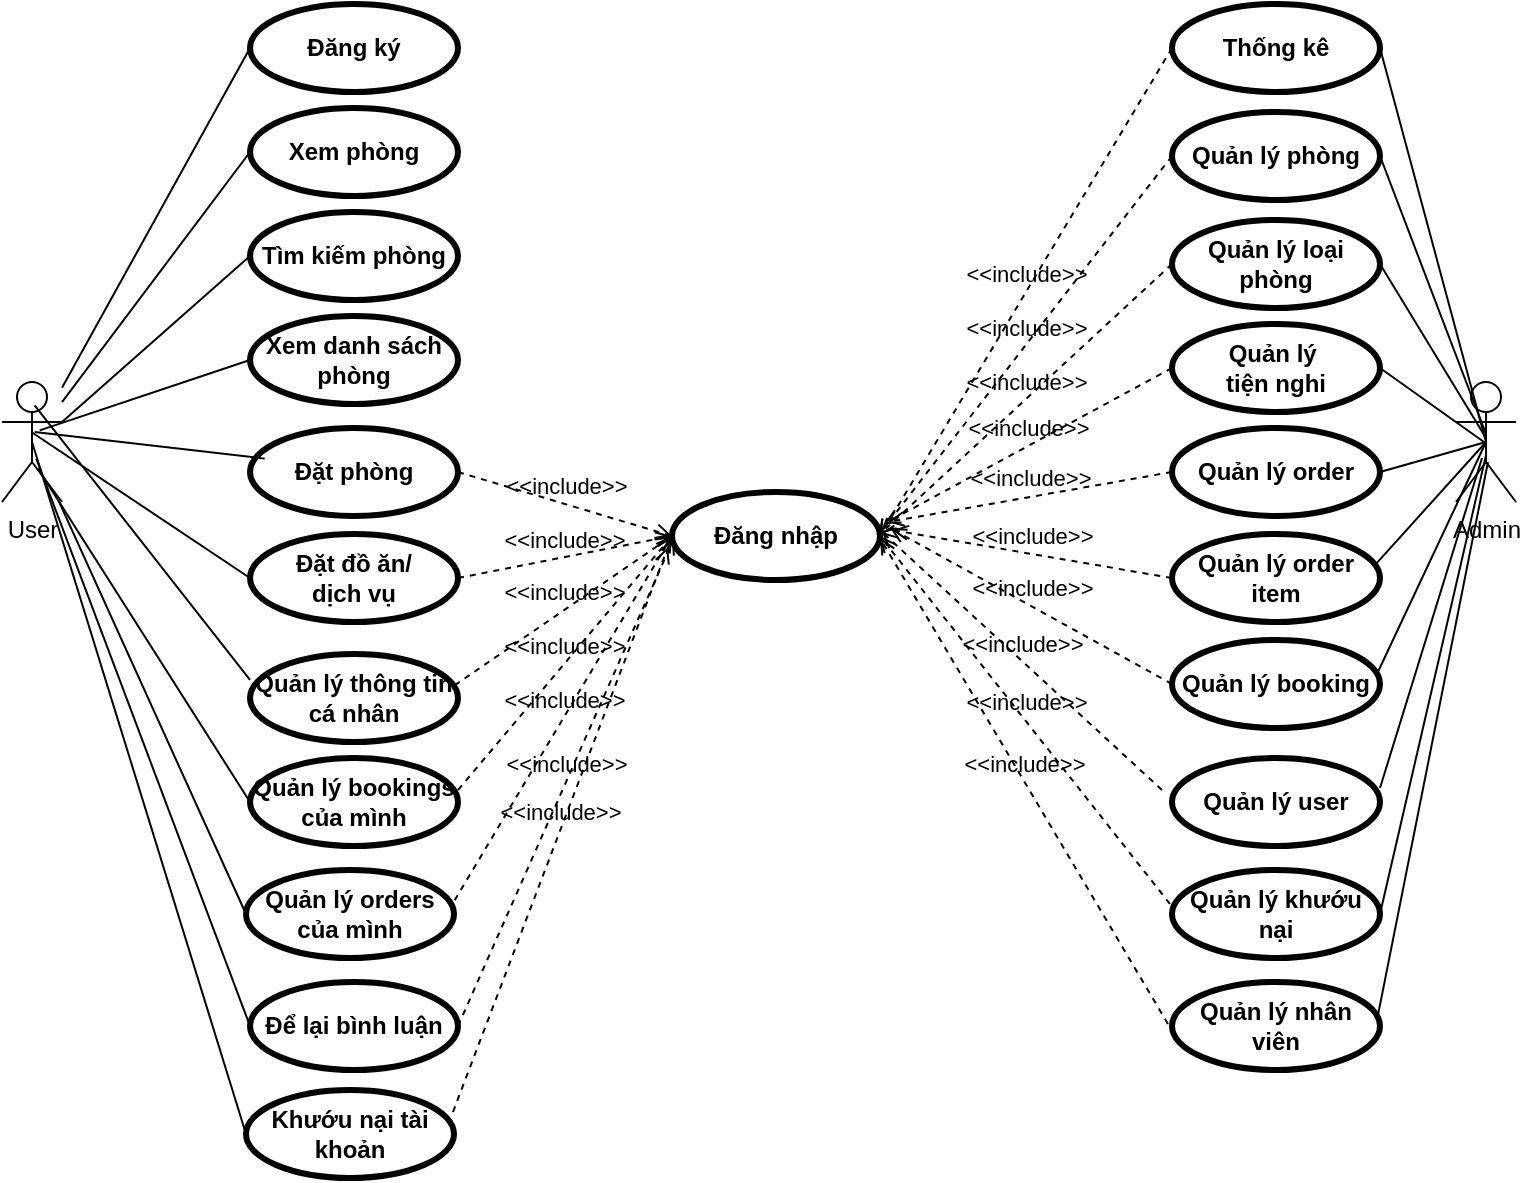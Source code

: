 <mxfile version="26.2.6" pages="10">
  <diagram name="Use case tong quat" id="Qce_FJ-k6enPiJr1mn_F">
    <mxGraphModel dx="1156" dy="664" grid="0" gridSize="10" guides="1" tooltips="1" connect="1" arrows="1" fold="1" page="1" pageScale="1" pageWidth="850" pageHeight="1100" math="0" shadow="0">
      <root>
        <mxCell id="0" />
        <mxCell id="1" parent="0" />
        <mxCell id="7e84t6_H_URe3ZD-5IFD-2" value="User" style="shape=umlActor;verticalLabelPosition=bottom;verticalAlign=top;html=1;" parent="1" vertex="1">
          <mxGeometry x="46" y="531" width="30" height="60" as="geometry" />
        </mxCell>
        <mxCell id="7e84t6_H_URe3ZD-5IFD-3" value="Admin" style="shape=umlActor;verticalLabelPosition=bottom;verticalAlign=top;html=1;" parent="1" vertex="1">
          <mxGeometry x="773" y="531" width="30" height="60" as="geometry" />
        </mxCell>
        <mxCell id="U3ZNlgoZJZ4aCuAhCm21-2" value="Đăng nhập" style="shape=ellipse;html=1;strokeWidth=3;fontStyle=1;whiteSpace=wrap;align=center;perimeter=ellipsePerimeter;" vertex="1" parent="1">
          <mxGeometry x="381" y="586" width="104" height="44" as="geometry" />
        </mxCell>
        <mxCell id="U3ZNlgoZJZ4aCuAhCm21-3" value="Đăng ký" style="shape=ellipse;html=1;strokeWidth=3;fontStyle=1;whiteSpace=wrap;align=center;perimeter=ellipsePerimeter;" vertex="1" parent="1">
          <mxGeometry x="170" y="342" width="104" height="44" as="geometry" />
        </mxCell>
        <mxCell id="U3ZNlgoZJZ4aCuAhCm21-4" value="Xem phòng" style="shape=ellipse;html=1;strokeWidth=3;fontStyle=1;whiteSpace=wrap;align=center;perimeter=ellipsePerimeter;" vertex="1" parent="1">
          <mxGeometry x="170" y="394" width="104" height="44" as="geometry" />
        </mxCell>
        <mxCell id="U3ZNlgoZJZ4aCuAhCm21-5" value="Tìm kiếm phòng" style="shape=ellipse;html=1;strokeWidth=3;fontStyle=1;whiteSpace=wrap;align=center;perimeter=ellipsePerimeter;" vertex="1" parent="1">
          <mxGeometry x="170" y="446" width="104" height="44" as="geometry" />
        </mxCell>
        <mxCell id="U3ZNlgoZJZ4aCuAhCm21-6" value="Xem danh sách phòng" style="shape=ellipse;html=1;strokeWidth=3;fontStyle=1;whiteSpace=wrap;align=center;perimeter=ellipsePerimeter;" vertex="1" parent="1">
          <mxGeometry x="170" y="498" width="104" height="44" as="geometry" />
        </mxCell>
        <mxCell id="U3ZNlgoZJZ4aCuAhCm21-7" value="Đặt phòng" style="shape=ellipse;html=1;strokeWidth=3;fontStyle=1;whiteSpace=wrap;align=center;perimeter=ellipsePerimeter;" vertex="1" parent="1">
          <mxGeometry x="170" y="554" width="104" height="44" as="geometry" />
        </mxCell>
        <mxCell id="U3ZNlgoZJZ4aCuAhCm21-8" value="Đặt đồ ăn/&lt;div&gt;dịch vụ&lt;/div&gt;" style="shape=ellipse;html=1;strokeWidth=3;fontStyle=1;whiteSpace=wrap;align=center;perimeter=ellipsePerimeter;" vertex="1" parent="1">
          <mxGeometry x="170" y="607" width="104" height="44" as="geometry" />
        </mxCell>
        <mxCell id="U3ZNlgoZJZ4aCuAhCm21-9" value="Để lại bình luận" style="shape=ellipse;html=1;strokeWidth=3;fontStyle=1;whiteSpace=wrap;align=center;perimeter=ellipsePerimeter;" vertex="1" parent="1">
          <mxGeometry x="170" y="831" width="104" height="44" as="geometry" />
        </mxCell>
        <mxCell id="U3ZNlgoZJZ4aCuAhCm21-10" value="Quản lý thông tin cá nhân" style="shape=ellipse;html=1;strokeWidth=3;fontStyle=1;whiteSpace=wrap;align=center;perimeter=ellipsePerimeter;" vertex="1" parent="1">
          <mxGeometry x="170" y="667" width="104" height="44" as="geometry" />
        </mxCell>
        <mxCell id="U3ZNlgoZJZ4aCuAhCm21-11" value="Quản lý bookings của mình" style="shape=ellipse;html=1;strokeWidth=3;fontStyle=1;whiteSpace=wrap;align=center;perimeter=ellipsePerimeter;" vertex="1" parent="1">
          <mxGeometry x="170" y="719" width="104" height="44" as="geometry" />
        </mxCell>
        <mxCell id="U3ZNlgoZJZ4aCuAhCm21-12" value="Quản lý orders của mình" style="shape=ellipse;html=1;strokeWidth=3;fontStyle=1;whiteSpace=wrap;align=center;perimeter=ellipsePerimeter;" vertex="1" parent="1">
          <mxGeometry x="168" y="775" width="104" height="44" as="geometry" />
        </mxCell>
        <mxCell id="U3ZNlgoZJZ4aCuAhCm21-13" value="" style="endArrow=none;html=1;rounded=0;entryX=0;entryY=0.5;entryDx=0;entryDy=0;" edge="1" parent="1" source="7e84t6_H_URe3ZD-5IFD-2" target="U3ZNlgoZJZ4aCuAhCm21-3">
          <mxGeometry width="50" height="50" relative="1" as="geometry">
            <mxPoint x="93" y="556" as="sourcePoint" />
            <mxPoint x="143" y="506" as="targetPoint" />
          </mxGeometry>
        </mxCell>
        <mxCell id="U3ZNlgoZJZ4aCuAhCm21-14" value="" style="endArrow=none;html=1;rounded=0;entryX=0;entryY=0.5;entryDx=0;entryDy=0;" edge="1" parent="1" source="7e84t6_H_URe3ZD-5IFD-2" target="U3ZNlgoZJZ4aCuAhCm21-4">
          <mxGeometry width="50" height="50" relative="1" as="geometry">
            <mxPoint x="86" y="544" as="sourcePoint" />
            <mxPoint x="180" y="374" as="targetPoint" />
          </mxGeometry>
        </mxCell>
        <mxCell id="U3ZNlgoZJZ4aCuAhCm21-15" value="" style="endArrow=none;html=1;rounded=0;entryX=0;entryY=0.5;entryDx=0;entryDy=0;exitX=1;exitY=0.333;exitDx=0;exitDy=0;exitPerimeter=0;" edge="1" parent="1" source="7e84t6_H_URe3ZD-5IFD-2" target="U3ZNlgoZJZ4aCuAhCm21-5">
          <mxGeometry width="50" height="50" relative="1" as="geometry">
            <mxPoint x="96" y="554" as="sourcePoint" />
            <mxPoint x="190" y="384" as="targetPoint" />
          </mxGeometry>
        </mxCell>
        <mxCell id="U3ZNlgoZJZ4aCuAhCm21-16" value="" style="endArrow=none;html=1;rounded=0;entryX=0;entryY=0.5;entryDx=0;entryDy=0;exitX=0.628;exitY=0.403;exitDx=0;exitDy=0;exitPerimeter=0;" edge="1" parent="1" source="7e84t6_H_URe3ZD-5IFD-2" target="U3ZNlgoZJZ4aCuAhCm21-6">
          <mxGeometry width="50" height="50" relative="1" as="geometry">
            <mxPoint x="86" y="561" as="sourcePoint" />
            <mxPoint x="180" y="478" as="targetPoint" />
          </mxGeometry>
        </mxCell>
        <mxCell id="U3ZNlgoZJZ4aCuAhCm21-17" value="" style="endArrow=none;html=1;rounded=0;entryX=0.071;entryY=0.348;entryDx=0;entryDy=0;exitX=0.544;exitY=0.417;exitDx=0;exitDy=0;exitPerimeter=0;entryPerimeter=0;" edge="1" parent="1" source="7e84t6_H_URe3ZD-5IFD-2" target="U3ZNlgoZJZ4aCuAhCm21-7">
          <mxGeometry width="50" height="50" relative="1" as="geometry">
            <mxPoint x="75" y="565" as="sourcePoint" />
            <mxPoint x="180" y="530" as="targetPoint" />
          </mxGeometry>
        </mxCell>
        <mxCell id="U3ZNlgoZJZ4aCuAhCm21-18" value="" style="endArrow=none;html=1;rounded=0;entryX=0;entryY=0.5;entryDx=0;entryDy=0;exitX=0.489;exitY=0.417;exitDx=0;exitDy=0;exitPerimeter=0;" edge="1" parent="1" source="7e84t6_H_URe3ZD-5IFD-2" target="U3ZNlgoZJZ4aCuAhCm21-8">
          <mxGeometry width="50" height="50" relative="1" as="geometry">
            <mxPoint x="72" y="566" as="sourcePoint" />
            <mxPoint x="187" y="579" as="targetPoint" />
          </mxGeometry>
        </mxCell>
        <mxCell id="U3ZNlgoZJZ4aCuAhCm21-19" value="" style="endArrow=none;html=1;rounded=0;entryX=0;entryY=0.295;entryDx=0;entryDy=0;exitX=0.544;exitY=0.194;exitDx=0;exitDy=0;exitPerimeter=0;entryPerimeter=0;" edge="1" parent="1" source="7e84t6_H_URe3ZD-5IFD-2" target="U3ZNlgoZJZ4aCuAhCm21-10">
          <mxGeometry width="50" height="50" relative="1" as="geometry">
            <mxPoint x="71" y="566" as="sourcePoint" />
            <mxPoint x="180" y="639" as="targetPoint" />
          </mxGeometry>
        </mxCell>
        <mxCell id="U3ZNlgoZJZ4aCuAhCm21-20" value="" style="endArrow=none;html=1;rounded=0;entryX=0;entryY=0.5;entryDx=0;entryDy=0;exitX=0.6;exitY=0.722;exitDx=0;exitDy=0;exitPerimeter=0;" edge="1" parent="1" source="7e84t6_H_URe3ZD-5IFD-2" target="U3ZNlgoZJZ4aCuAhCm21-11">
          <mxGeometry width="50" height="50" relative="1" as="geometry">
            <mxPoint x="72" y="553" as="sourcePoint" />
            <mxPoint x="180" y="690" as="targetPoint" />
          </mxGeometry>
        </mxCell>
        <mxCell id="U3ZNlgoZJZ4aCuAhCm21-21" value="" style="endArrow=none;html=1;rounded=0;entryX=0;entryY=0.5;entryDx=0;entryDy=0;" edge="1" parent="1" source="7e84t6_H_URe3ZD-5IFD-2" target="U3ZNlgoZJZ4aCuAhCm21-12">
          <mxGeometry width="50" height="50" relative="1" as="geometry">
            <mxPoint x="74" y="584" as="sourcePoint" />
            <mxPoint x="180" y="751" as="targetPoint" />
          </mxGeometry>
        </mxCell>
        <mxCell id="U3ZNlgoZJZ4aCuAhCm21-22" value="" style="endArrow=none;html=1;rounded=0;entryX=0;entryY=0.5;entryDx=0;entryDy=0;exitX=0.572;exitY=0.639;exitDx=0;exitDy=0;exitPerimeter=0;" edge="1" parent="1" source="7e84t6_H_URe3ZD-5IFD-2" target="U3ZNlgoZJZ4aCuAhCm21-9">
          <mxGeometry width="50" height="50" relative="1" as="geometry">
            <mxPoint x="85" y="601" as="sourcePoint" />
            <mxPoint x="178" y="807" as="targetPoint" />
          </mxGeometry>
        </mxCell>
        <mxCell id="U3ZNlgoZJZ4aCuAhCm21-23" value="&amp;lt;&amp;lt;include&amp;gt;&amp;gt;" style="edgeStyle=none;html=1;endArrow=open;verticalAlign=bottom;dashed=1;labelBackgroundColor=none;rounded=0;exitX=1;exitY=0.5;exitDx=0;exitDy=0;entryX=0;entryY=0.5;entryDx=0;entryDy=0;" edge="1" parent="1" source="U3ZNlgoZJZ4aCuAhCm21-7" target="U3ZNlgoZJZ4aCuAhCm21-2">
          <mxGeometry width="160" relative="1" as="geometry">
            <mxPoint x="350" y="572" as="sourcePoint" />
            <mxPoint x="510" y="572" as="targetPoint" />
          </mxGeometry>
        </mxCell>
        <mxCell id="U3ZNlgoZJZ4aCuAhCm21-24" value="&amp;lt;&amp;lt;include&amp;gt;&amp;gt;" style="edgeStyle=none;html=1;endArrow=open;verticalAlign=bottom;dashed=1;labelBackgroundColor=none;rounded=0;exitX=1;exitY=0.5;exitDx=0;exitDy=0;entryX=0;entryY=0.5;entryDx=0;entryDy=0;" edge="1" parent="1" source="U3ZNlgoZJZ4aCuAhCm21-8" target="U3ZNlgoZJZ4aCuAhCm21-2">
          <mxGeometry width="160" relative="1" as="geometry">
            <mxPoint x="284" y="586" as="sourcePoint" />
            <mxPoint x="391" y="618" as="targetPoint" />
          </mxGeometry>
        </mxCell>
        <mxCell id="U3ZNlgoZJZ4aCuAhCm21-25" value="&amp;lt;&amp;lt;include&amp;gt;&amp;gt;" style="edgeStyle=none;html=1;endArrow=open;verticalAlign=bottom;dashed=1;labelBackgroundColor=none;rounded=0;exitX=0.984;exitY=0.356;exitDx=0;exitDy=0;entryX=0;entryY=0.5;entryDx=0;entryDy=0;exitPerimeter=0;" edge="1" parent="1" source="U3ZNlgoZJZ4aCuAhCm21-10" target="U3ZNlgoZJZ4aCuAhCm21-2">
          <mxGeometry width="160" relative="1" as="geometry">
            <mxPoint x="284" y="639" as="sourcePoint" />
            <mxPoint x="391" y="618" as="targetPoint" />
          </mxGeometry>
        </mxCell>
        <mxCell id="U3ZNlgoZJZ4aCuAhCm21-26" value="&amp;lt;&amp;lt;include&amp;gt;&amp;gt;" style="edgeStyle=none;html=1;endArrow=open;verticalAlign=bottom;dashed=1;labelBackgroundColor=none;rounded=0;exitX=1;exitY=0.364;exitDx=0;exitDy=0;entryX=0;entryY=0.5;entryDx=0;entryDy=0;exitPerimeter=0;" edge="1" parent="1" source="U3ZNlgoZJZ4aCuAhCm21-11" target="U3ZNlgoZJZ4aCuAhCm21-2">
          <mxGeometry width="160" relative="1" as="geometry">
            <mxPoint x="282" y="693" as="sourcePoint" />
            <mxPoint x="391" y="618" as="targetPoint" />
          </mxGeometry>
        </mxCell>
        <mxCell id="U3ZNlgoZJZ4aCuAhCm21-27" value="&amp;lt;&amp;lt;include&amp;gt;&amp;gt;" style="edgeStyle=none;html=1;endArrow=open;verticalAlign=bottom;dashed=1;labelBackgroundColor=none;rounded=0;exitX=1.003;exitY=0.345;exitDx=0;exitDy=0;entryX=0;entryY=0.5;entryDx=0;entryDy=0;exitPerimeter=0;" edge="1" parent="1" source="U3ZNlgoZJZ4aCuAhCm21-12" target="U3ZNlgoZJZ4aCuAhCm21-2">
          <mxGeometry width="160" relative="1" as="geometry">
            <mxPoint x="284" y="745" as="sourcePoint" />
            <mxPoint x="391" y="618" as="targetPoint" />
          </mxGeometry>
        </mxCell>
        <mxCell id="U3ZNlgoZJZ4aCuAhCm21-28" value="&amp;lt;&amp;lt;include&amp;gt;&amp;gt;" style="edgeStyle=none;html=1;endArrow=open;verticalAlign=bottom;dashed=1;labelBackgroundColor=none;rounded=0;exitX=1;exitY=0.5;exitDx=0;exitDy=0;" edge="1" parent="1" source="U3ZNlgoZJZ4aCuAhCm21-9">
          <mxGeometry width="160" relative="1" as="geometry">
            <mxPoint x="282" y="800" as="sourcePoint" />
            <mxPoint x="382" y="609" as="targetPoint" />
          </mxGeometry>
        </mxCell>
        <mxCell id="U3ZNlgoZJZ4aCuAhCm21-29" value="Khướu nại tài khoản" style="shape=ellipse;html=1;strokeWidth=3;fontStyle=1;whiteSpace=wrap;align=center;perimeter=ellipsePerimeter;" vertex="1" parent="1">
          <mxGeometry x="168" y="885" width="104" height="44" as="geometry" />
        </mxCell>
        <mxCell id="U3ZNlgoZJZ4aCuAhCm21-30" value="" style="endArrow=none;html=1;rounded=0;entryX=0;entryY=0.5;entryDx=0;entryDy=0;exitX=0.5;exitY=0.5;exitDx=0;exitDy=0;exitPerimeter=0;" edge="1" parent="1" source="7e84t6_H_URe3ZD-5IFD-2" target="U3ZNlgoZJZ4aCuAhCm21-29">
          <mxGeometry width="50" height="50" relative="1" as="geometry">
            <mxPoint x="73" y="579" as="sourcePoint" />
            <mxPoint x="180" y="863" as="targetPoint" />
          </mxGeometry>
        </mxCell>
        <mxCell id="U3ZNlgoZJZ4aCuAhCm21-31" value="&amp;lt;&amp;lt;include&amp;gt;&amp;gt;" style="edgeStyle=none;html=1;endArrow=open;verticalAlign=bottom;dashed=1;labelBackgroundColor=none;rounded=0;exitX=0.995;exitY=0.25;exitDx=0;exitDy=0;exitPerimeter=0;entryX=-0.019;entryY=0.625;entryDx=0;entryDy=0;entryPerimeter=0;" edge="1" parent="1" source="U3ZNlgoZJZ4aCuAhCm21-29" target="U3ZNlgoZJZ4aCuAhCm21-2">
          <mxGeometry width="160" relative="1" as="geometry">
            <mxPoint x="284" y="863" as="sourcePoint" />
            <mxPoint x="392" y="619" as="targetPoint" />
          </mxGeometry>
        </mxCell>
        <mxCell id="U3ZNlgoZJZ4aCuAhCm21-32" value="Thống kê" style="shape=ellipse;html=1;strokeWidth=3;fontStyle=1;whiteSpace=wrap;align=center;perimeter=ellipsePerimeter;" vertex="1" parent="1">
          <mxGeometry x="631" y="342" width="104" height="44" as="geometry" />
        </mxCell>
        <mxCell id="U3ZNlgoZJZ4aCuAhCm21-33" value="Quản lý phòng" style="shape=ellipse;html=1;strokeWidth=3;fontStyle=1;whiteSpace=wrap;align=center;perimeter=ellipsePerimeter;" vertex="1" parent="1">
          <mxGeometry x="631" y="396" width="104" height="44" as="geometry" />
        </mxCell>
        <mxCell id="U3ZNlgoZJZ4aCuAhCm21-34" value="Quản lý loại phòng" style="shape=ellipse;html=1;strokeWidth=3;fontStyle=1;whiteSpace=wrap;align=center;perimeter=ellipsePerimeter;" vertex="1" parent="1">
          <mxGeometry x="631" y="450" width="104" height="44" as="geometry" />
        </mxCell>
        <mxCell id="U3ZNlgoZJZ4aCuAhCm21-35" value="Quản lý&amp;nbsp;&lt;div&gt;tiện nghi&lt;/div&gt;" style="shape=ellipse;html=1;strokeWidth=3;fontStyle=1;whiteSpace=wrap;align=center;perimeter=ellipsePerimeter;" vertex="1" parent="1">
          <mxGeometry x="631" y="502" width="104" height="44" as="geometry" />
        </mxCell>
        <mxCell id="U3ZNlgoZJZ4aCuAhCm21-36" value="Quản lý order" style="shape=ellipse;html=1;strokeWidth=3;fontStyle=1;whiteSpace=wrap;align=center;perimeter=ellipsePerimeter;" vertex="1" parent="1">
          <mxGeometry x="631" y="554" width="104" height="44" as="geometry" />
        </mxCell>
        <mxCell id="U3ZNlgoZJZ4aCuAhCm21-37" value="Quản lý order item" style="shape=ellipse;html=1;strokeWidth=3;fontStyle=1;whiteSpace=wrap;align=center;perimeter=ellipsePerimeter;" vertex="1" parent="1">
          <mxGeometry x="631" y="607" width="104" height="44" as="geometry" />
        </mxCell>
        <mxCell id="U3ZNlgoZJZ4aCuAhCm21-38" value="Quản lý booking" style="shape=ellipse;html=1;strokeWidth=3;fontStyle=1;whiteSpace=wrap;align=center;perimeter=ellipsePerimeter;" vertex="1" parent="1">
          <mxGeometry x="631" y="660" width="104" height="44" as="geometry" />
        </mxCell>
        <mxCell id="U3ZNlgoZJZ4aCuAhCm21-39" value="Quản lý user" style="shape=ellipse;html=1;strokeWidth=3;fontStyle=1;whiteSpace=wrap;align=center;perimeter=ellipsePerimeter;" vertex="1" parent="1">
          <mxGeometry x="631" y="719" width="104" height="44" as="geometry" />
        </mxCell>
        <mxCell id="U3ZNlgoZJZ4aCuAhCm21-40" value="Quản lý khướu nại" style="shape=ellipse;html=1;strokeWidth=3;fontStyle=1;whiteSpace=wrap;align=center;perimeter=ellipsePerimeter;" vertex="1" parent="1">
          <mxGeometry x="631" y="775" width="104" height="44" as="geometry" />
        </mxCell>
        <mxCell id="U3ZNlgoZJZ4aCuAhCm21-41" value="Quản lý nhân viên" style="shape=ellipse;html=1;strokeWidth=3;fontStyle=1;whiteSpace=wrap;align=center;perimeter=ellipsePerimeter;" vertex="1" parent="1">
          <mxGeometry x="631" y="831" width="104" height="44" as="geometry" />
        </mxCell>
        <mxCell id="U3ZNlgoZJZ4aCuAhCm21-42" value="&amp;lt;&amp;lt;include&amp;gt;&amp;gt;" style="edgeStyle=none;html=1;endArrow=open;verticalAlign=bottom;dashed=1;labelBackgroundColor=none;rounded=0;exitX=0;exitY=0.5;exitDx=0;exitDy=0;entryX=1;entryY=0.5;entryDx=0;entryDy=0;" edge="1" parent="1" source="U3ZNlgoZJZ4aCuAhCm21-32" target="U3ZNlgoZJZ4aCuAhCm21-2">
          <mxGeometry width="160" relative="1" as="geometry">
            <mxPoint x="281" y="906" as="sourcePoint" />
            <mxPoint x="389" y="624" as="targetPoint" />
          </mxGeometry>
        </mxCell>
        <mxCell id="U3ZNlgoZJZ4aCuAhCm21-43" value="&amp;lt;&amp;lt;include&amp;gt;&amp;gt;" style="edgeStyle=none;html=1;endArrow=open;verticalAlign=bottom;dashed=1;labelBackgroundColor=none;rounded=0;exitX=0;exitY=0.5;exitDx=0;exitDy=0;" edge="1" parent="1" source="U3ZNlgoZJZ4aCuAhCm21-33">
          <mxGeometry width="160" relative="1" as="geometry">
            <mxPoint x="641" y="374" as="sourcePoint" />
            <mxPoint x="484" y="608" as="targetPoint" />
          </mxGeometry>
        </mxCell>
        <mxCell id="U3ZNlgoZJZ4aCuAhCm21-44" value="&amp;lt;&amp;lt;include&amp;gt;&amp;gt;" style="edgeStyle=none;html=1;endArrow=open;verticalAlign=bottom;dashed=1;labelBackgroundColor=none;rounded=0;exitX=0;exitY=0.5;exitDx=0;exitDy=0;" edge="1" parent="1" source="U3ZNlgoZJZ4aCuAhCm21-34">
          <mxGeometry width="160" relative="1" as="geometry">
            <mxPoint x="641" y="428" as="sourcePoint" />
            <mxPoint x="485" y="607" as="targetPoint" />
          </mxGeometry>
        </mxCell>
        <mxCell id="U3ZNlgoZJZ4aCuAhCm21-45" value="&amp;lt;&amp;lt;include&amp;gt;&amp;gt;" style="edgeStyle=none;html=1;endArrow=open;verticalAlign=bottom;dashed=1;labelBackgroundColor=none;rounded=0;exitX=0;exitY=0.5;exitDx=0;exitDy=0;" edge="1" parent="1" source="U3ZNlgoZJZ4aCuAhCm21-35">
          <mxGeometry width="160" relative="1" as="geometry">
            <mxPoint x="641" y="482" as="sourcePoint" />
            <mxPoint x="487" y="602" as="targetPoint" />
          </mxGeometry>
        </mxCell>
        <mxCell id="U3ZNlgoZJZ4aCuAhCm21-46" value="&amp;lt;&amp;lt;include&amp;gt;&amp;gt;" style="edgeStyle=none;html=1;endArrow=open;verticalAlign=bottom;dashed=1;labelBackgroundColor=none;rounded=0;exitX=0;exitY=0.5;exitDx=0;exitDy=0;" edge="1" parent="1" source="U3ZNlgoZJZ4aCuAhCm21-36">
          <mxGeometry width="160" relative="1" as="geometry">
            <mxPoint x="641" y="534" as="sourcePoint" />
            <mxPoint x="489" y="601" as="targetPoint" />
          </mxGeometry>
        </mxCell>
        <mxCell id="U3ZNlgoZJZ4aCuAhCm21-47" value="&amp;lt;&amp;lt;include&amp;gt;&amp;gt;" style="edgeStyle=none;html=1;endArrow=open;verticalAlign=bottom;dashed=1;labelBackgroundColor=none;rounded=0;exitX=0;exitY=0.5;exitDx=0;exitDy=0;" edge="1" parent="1" source="U3ZNlgoZJZ4aCuAhCm21-37">
          <mxGeometry width="160" relative="1" as="geometry">
            <mxPoint x="641" y="586" as="sourcePoint" />
            <mxPoint x="491" y="605" as="targetPoint" />
          </mxGeometry>
        </mxCell>
        <mxCell id="U3ZNlgoZJZ4aCuAhCm21-48" value="&amp;lt;&amp;lt;include&amp;gt;&amp;gt;" style="edgeStyle=none;html=1;endArrow=open;verticalAlign=bottom;dashed=1;labelBackgroundColor=none;rounded=0;exitX=0;exitY=0.5;exitDx=0;exitDy=0;" edge="1" parent="1" source="U3ZNlgoZJZ4aCuAhCm21-38">
          <mxGeometry width="160" relative="1" as="geometry">
            <mxPoint x="641" y="639" as="sourcePoint" />
            <mxPoint x="490" y="604" as="targetPoint" />
          </mxGeometry>
        </mxCell>
        <mxCell id="U3ZNlgoZJZ4aCuAhCm21-49" value="&amp;lt;&amp;lt;include&amp;gt;&amp;gt;" style="edgeStyle=none;html=1;endArrow=open;verticalAlign=bottom;dashed=1;labelBackgroundColor=none;rounded=0;" edge="1" parent="1">
          <mxGeometry width="160" relative="1" as="geometry">
            <mxPoint x="626" y="735" as="sourcePoint" />
            <mxPoint x="486" y="606" as="targetPoint" />
          </mxGeometry>
        </mxCell>
        <mxCell id="U3ZNlgoZJZ4aCuAhCm21-50" value="&amp;lt;&amp;lt;include&amp;gt;&amp;gt;" style="edgeStyle=none;html=1;endArrow=open;verticalAlign=bottom;dashed=1;labelBackgroundColor=none;rounded=0;entryX=1;entryY=0.5;entryDx=0;entryDy=0;" edge="1" parent="1" target="U3ZNlgoZJZ4aCuAhCm21-2">
          <mxGeometry width="160" relative="1" as="geometry">
            <mxPoint x="630" y="792" as="sourcePoint" />
            <mxPoint x="496" y="616" as="targetPoint" />
          </mxGeometry>
        </mxCell>
        <mxCell id="U3ZNlgoZJZ4aCuAhCm21-51" value="&amp;lt;&amp;lt;include&amp;gt;&amp;gt;" style="edgeStyle=none;html=1;endArrow=open;verticalAlign=bottom;dashed=1;labelBackgroundColor=none;rounded=0;" edge="1" parent="1">
          <mxGeometry width="160" relative="1" as="geometry">
            <mxPoint x="629" y="852" as="sourcePoint" />
            <mxPoint x="485" y="609" as="targetPoint" />
          </mxGeometry>
        </mxCell>
        <mxCell id="U3ZNlgoZJZ4aCuAhCm21-52" value="" style="endArrow=none;html=1;rounded=0;entryX=1;entryY=0.5;entryDx=0;entryDy=0;exitX=0.5;exitY=0.5;exitDx=0;exitDy=0;exitPerimeter=0;" edge="1" parent="1" source="7e84t6_H_URe3ZD-5IFD-3" target="U3ZNlgoZJZ4aCuAhCm21-32">
          <mxGeometry width="50" height="50" relative="1" as="geometry">
            <mxPoint x="86" y="561" as="sourcePoint" />
            <mxPoint x="180" y="478" as="targetPoint" />
          </mxGeometry>
        </mxCell>
        <mxCell id="U3ZNlgoZJZ4aCuAhCm21-53" value="" style="endArrow=none;html=1;rounded=0;entryX=1;entryY=0.5;entryDx=0;entryDy=0;" edge="1" parent="1" target="U3ZNlgoZJZ4aCuAhCm21-33">
          <mxGeometry width="50" height="50" relative="1" as="geometry">
            <mxPoint x="788" y="557" as="sourcePoint" />
            <mxPoint x="745" y="374" as="targetPoint" />
          </mxGeometry>
        </mxCell>
        <mxCell id="U3ZNlgoZJZ4aCuAhCm21-54" value="" style="endArrow=none;html=1;rounded=0;entryX=1;entryY=0.5;entryDx=0;entryDy=0;" edge="1" parent="1" target="U3ZNlgoZJZ4aCuAhCm21-34">
          <mxGeometry width="50" height="50" relative="1" as="geometry">
            <mxPoint x="788" y="559" as="sourcePoint" />
            <mxPoint x="745" y="428" as="targetPoint" />
          </mxGeometry>
        </mxCell>
        <mxCell id="U3ZNlgoZJZ4aCuAhCm21-55" value="" style="endArrow=none;html=1;rounded=0;entryX=1;entryY=0.5;entryDx=0;entryDy=0;" edge="1" parent="1" target="U3ZNlgoZJZ4aCuAhCm21-35">
          <mxGeometry width="50" height="50" relative="1" as="geometry">
            <mxPoint x="787" y="561" as="sourcePoint" />
            <mxPoint x="745" y="482" as="targetPoint" />
          </mxGeometry>
        </mxCell>
        <mxCell id="U3ZNlgoZJZ4aCuAhCm21-56" value="" style="endArrow=none;html=1;rounded=0;entryX=1;entryY=0.5;entryDx=0;entryDy=0;exitX=0.5;exitY=0.5;exitDx=0;exitDy=0;exitPerimeter=0;" edge="1" parent="1" source="7e84t6_H_URe3ZD-5IFD-3" target="U3ZNlgoZJZ4aCuAhCm21-36">
          <mxGeometry width="50" height="50" relative="1" as="geometry">
            <mxPoint x="797" y="571" as="sourcePoint" />
            <mxPoint x="745" y="534" as="targetPoint" />
          </mxGeometry>
        </mxCell>
        <mxCell id="U3ZNlgoZJZ4aCuAhCm21-57" value="" style="endArrow=none;html=1;rounded=0;entryX=0.982;entryY=0.337;entryDx=0;entryDy=0;exitX=0.5;exitY=0.5;exitDx=0;exitDy=0;exitPerimeter=0;entryPerimeter=0;" edge="1" parent="1" source="7e84t6_H_URe3ZD-5IFD-3" target="U3ZNlgoZJZ4aCuAhCm21-37">
          <mxGeometry width="50" height="50" relative="1" as="geometry">
            <mxPoint x="798" y="571" as="sourcePoint" />
            <mxPoint x="745" y="586" as="targetPoint" />
          </mxGeometry>
        </mxCell>
        <mxCell id="U3ZNlgoZJZ4aCuAhCm21-58" value="" style="endArrow=none;html=1;rounded=0;entryX=0.99;entryY=0.364;entryDx=0;entryDy=0;exitX=0.5;exitY=0.5;exitDx=0;exitDy=0;exitPerimeter=0;entryPerimeter=0;" edge="1" parent="1" source="7e84t6_H_URe3ZD-5IFD-3" target="U3ZNlgoZJZ4aCuAhCm21-38">
          <mxGeometry width="50" height="50" relative="1" as="geometry">
            <mxPoint x="798" y="571" as="sourcePoint" />
            <mxPoint x="743" y="632" as="targetPoint" />
          </mxGeometry>
        </mxCell>
        <mxCell id="U3ZNlgoZJZ4aCuAhCm21-59" value="" style="endArrow=none;html=1;rounded=0;entryX=1;entryY=0.341;entryDx=0;entryDy=0;entryPerimeter=0;" edge="1" parent="1" target="U3ZNlgoZJZ4aCuAhCm21-39">
          <mxGeometry width="50" height="50" relative="1" as="geometry">
            <mxPoint x="786" y="569" as="sourcePoint" />
            <mxPoint x="744" y="686" as="targetPoint" />
          </mxGeometry>
        </mxCell>
        <mxCell id="U3ZNlgoZJZ4aCuAhCm21-60" value="" style="endArrow=none;html=1;rounded=0;entryX=1;entryY=0.5;entryDx=0;entryDy=0;exitX=0.506;exitY=0.597;exitDx=0;exitDy=0;exitPerimeter=0;" edge="1" parent="1" source="7e84t6_H_URe3ZD-5IFD-3" target="U3ZNlgoZJZ4aCuAhCm21-40">
          <mxGeometry width="50" height="50" relative="1" as="geometry">
            <mxPoint x="796" y="579" as="sourcePoint" />
            <mxPoint x="745" y="744" as="targetPoint" />
          </mxGeometry>
        </mxCell>
        <mxCell id="U3ZNlgoZJZ4aCuAhCm21-61" value="" style="endArrow=none;html=1;rounded=0;entryX=0.99;entryY=0.379;entryDx=0;entryDy=0;exitX=0.533;exitY=0.667;exitDx=0;exitDy=0;exitPerimeter=0;entryPerimeter=0;" edge="1" parent="1" source="7e84t6_H_URe3ZD-5IFD-3" target="U3ZNlgoZJZ4aCuAhCm21-41">
          <mxGeometry width="50" height="50" relative="1" as="geometry">
            <mxPoint x="798" y="577" as="sourcePoint" />
            <mxPoint x="745" y="807" as="targetPoint" />
          </mxGeometry>
        </mxCell>
      </root>
    </mxGraphModel>
  </diagram>
  <diagram id="UgIXf2w944hNfpP9WRst" name="use case room">
    <mxGraphModel dx="1387" dy="797" grid="0" gridSize="10" guides="1" tooltips="1" connect="1" arrows="1" fold="1" page="1" pageScale="1" pageWidth="850" pageHeight="1100" math="0" shadow="0">
      <root>
        <mxCell id="0" />
        <mxCell id="1" parent="0" />
        <mxCell id="gyJwGBwvKr9J1ihpc6oP-1" value="Admin" style="shape=umlActor;verticalLabelPosition=bottom;verticalAlign=top;html=1;outlineConnect=0;" vertex="1" parent="1">
          <mxGeometry x="171" y="259" width="30" height="60" as="geometry" />
        </mxCell>
        <mxCell id="gyJwGBwvKr9J1ihpc6oP-2" value="Quản lý tiện nghi" style="ellipse;whiteSpace=wrap;html=1;" vertex="1" parent="1">
          <mxGeometry x="338" y="254" width="140" height="70" as="geometry" />
        </mxCell>
        <mxCell id="gyJwGBwvKr9J1ihpc6oP-3" value="" style="endArrow=none;html=1;rounded=0;entryX=0;entryY=0.5;entryDx=0;entryDy=0;" edge="1" parent="1" source="gyJwGBwvKr9J1ihpc6oP-1" target="gyJwGBwvKr9J1ihpc6oP-2">
          <mxGeometry width="50" height="50" relative="1" as="geometry">
            <mxPoint x="400" y="436" as="sourcePoint" />
            <mxPoint x="450" y="386" as="targetPoint" />
          </mxGeometry>
        </mxCell>
        <mxCell id="VUy8_CutUVJiTHG8y4NO-1" value="Đăng nhập" style="ellipse;whiteSpace=wrap;html=1;" vertex="1" parent="1">
          <mxGeometry x="265" y="115" width="140" height="70" as="geometry" />
        </mxCell>
        <mxCell id="VUy8_CutUVJiTHG8y4NO-2" value="&amp;lt;&amp;lt;include&amp;gt;&amp;gt;" style="edgeStyle=none;html=1;endArrow=open;verticalAlign=bottom;dashed=1;labelBackgroundColor=none;rounded=0;exitX=0.279;exitY=0.071;exitDx=0;exitDy=0;exitPerimeter=0;entryX=0.5;entryY=1;entryDx=0;entryDy=0;" edge="1" parent="1" source="gyJwGBwvKr9J1ihpc6oP-2" target="VUy8_CutUVJiTHG8y4NO-1">
          <mxGeometry width="160" relative="1" as="geometry">
            <mxPoint x="345" y="411" as="sourcePoint" />
            <mxPoint x="505" y="411" as="targetPoint" />
          </mxGeometry>
        </mxCell>
        <mxCell id="VUy8_CutUVJiTHG8y4NO-4" value="Tìm kiếm tiện nghi" style="ellipse;whiteSpace=wrap;html=1;" vertex="1" parent="1">
          <mxGeometry x="503" y="171" width="140" height="70" as="geometry" />
        </mxCell>
        <mxCell id="VUy8_CutUVJiTHG8y4NO-5" value="Thêm tiện nghi" style="ellipse;whiteSpace=wrap;html=1;" vertex="1" parent="1">
          <mxGeometry x="579" y="293" width="140" height="70" as="geometry" />
        </mxCell>
        <mxCell id="VUy8_CutUVJiTHG8y4NO-6" value="Sửa tiện nghi" style="ellipse;whiteSpace=wrap;html=1;" vertex="1" parent="1">
          <mxGeometry x="510" y="382" width="140" height="70" as="geometry" />
        </mxCell>
        <mxCell id="VUy8_CutUVJiTHG8y4NO-7" value="Xóa tiện nghi" style="ellipse;whiteSpace=wrap;html=1;" vertex="1" parent="1">
          <mxGeometry x="351" y="420" width="140" height="70" as="geometry" />
        </mxCell>
        <mxCell id="VUy8_CutUVJiTHG8y4NO-9" value="&amp;lt;&amp;lt;extend&amp;gt;&amp;gt;" style="edgeStyle=none;html=1;startArrow=open;endArrow=none;startSize=12;verticalAlign=bottom;dashed=1;labelBackgroundColor=none;rounded=0;entryX=0;entryY=0.5;entryDx=0;entryDy=0;exitX=0.936;exitY=0.243;exitDx=0;exitDy=0;exitPerimeter=0;" edge="1" parent="1" source="gyJwGBwvKr9J1ihpc6oP-2" target="VUy8_CutUVJiTHG8y4NO-4">
          <mxGeometry width="160" relative="1" as="geometry">
            <mxPoint x="458" y="270" as="sourcePoint" />
            <mxPoint x="526" y="185" as="targetPoint" />
          </mxGeometry>
        </mxCell>
        <mxCell id="VUy8_CutUVJiTHG8y4NO-10" value="&amp;lt;&amp;lt;extend&amp;gt;&amp;gt;" style="edgeStyle=none;html=1;startArrow=open;endArrow=none;startSize=12;verticalAlign=bottom;dashed=1;labelBackgroundColor=none;rounded=0;entryX=0;entryY=0.5;entryDx=0;entryDy=0;exitX=1;exitY=0.5;exitDx=0;exitDy=0;" edge="1" parent="1" source="gyJwGBwvKr9J1ihpc6oP-2" target="VUy8_CutUVJiTHG8y4NO-5">
          <mxGeometry width="160" relative="1" as="geometry">
            <mxPoint x="479" y="281" as="sourcePoint" />
            <mxPoint x="576" y="249" as="targetPoint" />
          </mxGeometry>
        </mxCell>
        <mxCell id="VUy8_CutUVJiTHG8y4NO-11" value="&amp;lt;&amp;lt;extend&amp;gt;&amp;gt;" style="edgeStyle=none;html=1;startArrow=open;endArrow=none;startSize=12;verticalAlign=bottom;dashed=1;labelBackgroundColor=none;rounded=0;entryX=0.264;entryY=0;entryDx=0;entryDy=0;exitX=0.979;exitY=0.643;exitDx=0;exitDy=0;entryPerimeter=0;exitPerimeter=0;" edge="1" parent="1" source="gyJwGBwvKr9J1ihpc6oP-2" target="VUy8_CutUVJiTHG8y4NO-6">
          <mxGeometry width="160" relative="1" as="geometry">
            <mxPoint x="488" y="299" as="sourcePoint" />
            <mxPoint x="589" y="338" as="targetPoint" />
          </mxGeometry>
        </mxCell>
        <mxCell id="VUy8_CutUVJiTHG8y4NO-12" value="&amp;lt;&amp;lt;extend&amp;gt;&amp;gt;" style="edgeStyle=none;html=1;startArrow=open;endArrow=none;startSize=12;verticalAlign=bottom;dashed=1;labelBackgroundColor=none;rounded=0;entryX=0.643;entryY=0.086;entryDx=0;entryDy=0;exitX=0.564;exitY=1.057;exitDx=0;exitDy=0;entryPerimeter=0;exitPerimeter=0;" edge="1" parent="1" source="gyJwGBwvKr9J1ihpc6oP-2" target="VUy8_CutUVJiTHG8y4NO-7">
          <mxGeometry width="160" relative="1" as="geometry">
            <mxPoint x="485" y="309" as="sourcePoint" />
            <mxPoint x="557" y="392" as="targetPoint" />
          </mxGeometry>
        </mxCell>
      </root>
    </mxGraphModel>
  </diagram>
  <diagram name="Use case room type" id="XvHOBYAVOdtGQLRACX3z">
    <mxGraphModel dx="1387" dy="797" grid="0" gridSize="10" guides="1" tooltips="1" connect="1" arrows="1" fold="1" page="1" pageScale="1" pageWidth="850" pageHeight="1100" math="0" shadow="0">
      <root>
        <mxCell id="UtBA5XERQjQRAjVt4pC6-0" />
        <mxCell id="UtBA5XERQjQRAjVt4pC6-1" parent="UtBA5XERQjQRAjVt4pC6-0" />
        <mxCell id="UtBA5XERQjQRAjVt4pC6-2" value="Admin" style="shape=umlActor;verticalLabelPosition=bottom;verticalAlign=top;html=1;outlineConnect=0;" vertex="1" parent="UtBA5XERQjQRAjVt4pC6-1">
          <mxGeometry x="171" y="259" width="30" height="60" as="geometry" />
        </mxCell>
        <mxCell id="UtBA5XERQjQRAjVt4pC6-3" value="Quản lý loại phòng" style="ellipse;whiteSpace=wrap;html=1;" vertex="1" parent="UtBA5XERQjQRAjVt4pC6-1">
          <mxGeometry x="338" y="254" width="140" height="70" as="geometry" />
        </mxCell>
        <mxCell id="UtBA5XERQjQRAjVt4pC6-4" value="" style="endArrow=none;html=1;rounded=0;entryX=0;entryY=0.5;entryDx=0;entryDy=0;" edge="1" parent="UtBA5XERQjQRAjVt4pC6-1" source="UtBA5XERQjQRAjVt4pC6-2" target="UtBA5XERQjQRAjVt4pC6-3">
          <mxGeometry width="50" height="50" relative="1" as="geometry">
            <mxPoint x="400" y="436" as="sourcePoint" />
            <mxPoint x="450" y="386" as="targetPoint" />
          </mxGeometry>
        </mxCell>
        <mxCell id="UtBA5XERQjQRAjVt4pC6-5" value="Đăng nhập" style="ellipse;whiteSpace=wrap;html=1;" vertex="1" parent="UtBA5XERQjQRAjVt4pC6-1">
          <mxGeometry x="265" y="115" width="140" height="70" as="geometry" />
        </mxCell>
        <mxCell id="UtBA5XERQjQRAjVt4pC6-6" value="&amp;lt;&amp;lt;include&amp;gt;&amp;gt;" style="edgeStyle=none;html=1;endArrow=open;verticalAlign=bottom;dashed=1;labelBackgroundColor=none;rounded=0;exitX=0.279;exitY=0.071;exitDx=0;exitDy=0;exitPerimeter=0;entryX=0.5;entryY=1;entryDx=0;entryDy=0;" edge="1" parent="UtBA5XERQjQRAjVt4pC6-1" source="UtBA5XERQjQRAjVt4pC6-3" target="UtBA5XERQjQRAjVt4pC6-5">
          <mxGeometry width="160" relative="1" as="geometry">
            <mxPoint x="345" y="411" as="sourcePoint" />
            <mxPoint x="505" y="411" as="targetPoint" />
          </mxGeometry>
        </mxCell>
        <mxCell id="UtBA5XERQjQRAjVt4pC6-8" value="Tìm kiếm loại phòng" style="ellipse;whiteSpace=wrap;html=1;" vertex="1" parent="UtBA5XERQjQRAjVt4pC6-1">
          <mxGeometry x="528" y="143" width="140" height="70" as="geometry" />
        </mxCell>
        <mxCell id="UtBA5XERQjQRAjVt4pC6-9" value="Thêm loại phòng" style="ellipse;whiteSpace=wrap;html=1;" vertex="1" parent="UtBA5XERQjQRAjVt4pC6-1">
          <mxGeometry x="579" y="293" width="140" height="70" as="geometry" />
        </mxCell>
        <mxCell id="UtBA5XERQjQRAjVt4pC6-10" value="Sửa loại phòng" style="ellipse;whiteSpace=wrap;html=1;" vertex="1" parent="UtBA5XERQjQRAjVt4pC6-1">
          <mxGeometry x="510" y="382" width="140" height="70" as="geometry" />
        </mxCell>
        <mxCell id="UtBA5XERQjQRAjVt4pC6-11" value="Xóa loại phòng" style="ellipse;whiteSpace=wrap;html=1;" vertex="1" parent="UtBA5XERQjQRAjVt4pC6-1">
          <mxGeometry x="351" y="420" width="140" height="70" as="geometry" />
        </mxCell>
        <mxCell id="UtBA5XERQjQRAjVt4pC6-13" value="&amp;lt;&amp;lt;extend&amp;gt;&amp;gt;" style="edgeStyle=none;html=1;startArrow=open;endArrow=none;startSize=12;verticalAlign=bottom;dashed=1;labelBackgroundColor=none;rounded=0;entryX=0;entryY=0.5;entryDx=0;entryDy=0;exitX=0.936;exitY=0.243;exitDx=0;exitDy=0;exitPerimeter=0;" edge="1" parent="UtBA5XERQjQRAjVt4pC6-1" source="UtBA5XERQjQRAjVt4pC6-3" target="UtBA5XERQjQRAjVt4pC6-8">
          <mxGeometry width="160" relative="1" as="geometry">
            <mxPoint x="458" y="270" as="sourcePoint" />
            <mxPoint x="526" y="185" as="targetPoint" />
          </mxGeometry>
        </mxCell>
        <mxCell id="UtBA5XERQjQRAjVt4pC6-14" value="&amp;lt;&amp;lt;extend&amp;gt;&amp;gt;" style="edgeStyle=none;html=1;startArrow=open;endArrow=none;startSize=12;verticalAlign=bottom;dashed=1;labelBackgroundColor=none;rounded=0;entryX=0;entryY=0.5;entryDx=0;entryDy=0;exitX=1;exitY=0.5;exitDx=0;exitDy=0;" edge="1" parent="UtBA5XERQjQRAjVt4pC6-1" source="UtBA5XERQjQRAjVt4pC6-3" target="UtBA5XERQjQRAjVt4pC6-9">
          <mxGeometry width="160" relative="1" as="geometry">
            <mxPoint x="479" y="281" as="sourcePoint" />
            <mxPoint x="576" y="249" as="targetPoint" />
          </mxGeometry>
        </mxCell>
        <mxCell id="UtBA5XERQjQRAjVt4pC6-15" value="&amp;lt;&amp;lt;extend&amp;gt;&amp;gt;" style="edgeStyle=none;html=1;startArrow=open;endArrow=none;startSize=12;verticalAlign=bottom;dashed=1;labelBackgroundColor=none;rounded=0;entryX=0.264;entryY=0;entryDx=0;entryDy=0;exitX=0.979;exitY=0.643;exitDx=0;exitDy=0;entryPerimeter=0;exitPerimeter=0;" edge="1" parent="UtBA5XERQjQRAjVt4pC6-1" source="UtBA5XERQjQRAjVt4pC6-3" target="UtBA5XERQjQRAjVt4pC6-10">
          <mxGeometry width="160" relative="1" as="geometry">
            <mxPoint x="488" y="299" as="sourcePoint" />
            <mxPoint x="589" y="338" as="targetPoint" />
          </mxGeometry>
        </mxCell>
        <mxCell id="UtBA5XERQjQRAjVt4pC6-16" value="&amp;lt;&amp;lt;extend&amp;gt;&amp;gt;" style="edgeStyle=none;html=1;startArrow=open;endArrow=none;startSize=12;verticalAlign=bottom;dashed=1;labelBackgroundColor=none;rounded=0;entryX=0.643;entryY=0.086;entryDx=0;entryDy=0;exitX=0.564;exitY=1.057;exitDx=0;exitDy=0;entryPerimeter=0;exitPerimeter=0;" edge="1" parent="UtBA5XERQjQRAjVt4pC6-1" source="UtBA5XERQjQRAjVt4pC6-3" target="UtBA5XERQjQRAjVt4pC6-11">
          <mxGeometry width="160" relative="1" as="geometry">
            <mxPoint x="485" y="309" as="sourcePoint" />
            <mxPoint x="557" y="392" as="targetPoint" />
          </mxGeometry>
        </mxCell>
      </root>
    </mxGraphModel>
  </diagram>
  <diagram name="use case amenities" id="3a-NEsLOTNR8IRdrH8KJ">
    <mxGraphModel dx="1387" dy="797" grid="0" gridSize="10" guides="1" tooltips="1" connect="1" arrows="1" fold="1" page="1" pageScale="1" pageWidth="850" pageHeight="1100" math="0" shadow="0">
      <root>
        <mxCell id="fPWzJuZOuRc6QZq6I05e-0" />
        <mxCell id="fPWzJuZOuRc6QZq6I05e-1" parent="fPWzJuZOuRc6QZq6I05e-0" />
        <mxCell id="fPWzJuZOuRc6QZq6I05e-2" value="Admin" style="shape=umlActor;verticalLabelPosition=bottom;verticalAlign=top;html=1;outlineConnect=0;" vertex="1" parent="fPWzJuZOuRc6QZq6I05e-1">
          <mxGeometry x="171" y="259" width="30" height="60" as="geometry" />
        </mxCell>
        <mxCell id="fPWzJuZOuRc6QZq6I05e-3" value="Quản lý loại phòng" style="ellipse;whiteSpace=wrap;html=1;" vertex="1" parent="fPWzJuZOuRc6QZq6I05e-1">
          <mxGeometry x="338" y="254" width="140" height="70" as="geometry" />
        </mxCell>
        <mxCell id="fPWzJuZOuRc6QZq6I05e-4" value="" style="endArrow=none;html=1;rounded=0;entryX=0;entryY=0.5;entryDx=0;entryDy=0;" edge="1" parent="fPWzJuZOuRc6QZq6I05e-1" source="fPWzJuZOuRc6QZq6I05e-2" target="fPWzJuZOuRc6QZq6I05e-3">
          <mxGeometry width="50" height="50" relative="1" as="geometry">
            <mxPoint x="400" y="436" as="sourcePoint" />
            <mxPoint x="450" y="386" as="targetPoint" />
          </mxGeometry>
        </mxCell>
        <mxCell id="fPWzJuZOuRc6QZq6I05e-5" value="Đăng nhập" style="ellipse;whiteSpace=wrap;html=1;" vertex="1" parent="fPWzJuZOuRc6QZq6I05e-1">
          <mxGeometry x="265" y="115" width="140" height="70" as="geometry" />
        </mxCell>
        <mxCell id="fPWzJuZOuRc6QZq6I05e-6" value="&amp;lt;&amp;lt;include&amp;gt;&amp;gt;" style="edgeStyle=none;html=1;endArrow=open;verticalAlign=bottom;dashed=1;labelBackgroundColor=none;rounded=0;exitX=0.279;exitY=0.071;exitDx=0;exitDy=0;exitPerimeter=0;entryX=0.5;entryY=1;entryDx=0;entryDy=0;" edge="1" parent="fPWzJuZOuRc6QZq6I05e-1" source="fPWzJuZOuRc6QZq6I05e-3" target="fPWzJuZOuRc6QZq6I05e-5">
          <mxGeometry width="160" relative="1" as="geometry">
            <mxPoint x="345" y="411" as="sourcePoint" />
            <mxPoint x="505" y="411" as="targetPoint" />
          </mxGeometry>
        </mxCell>
        <mxCell id="fPWzJuZOuRc6QZq6I05e-7" value="Tìm kiếm loại phòng" style="ellipse;whiteSpace=wrap;html=1;" vertex="1" parent="fPWzJuZOuRc6QZq6I05e-1">
          <mxGeometry x="528" y="143" width="140" height="70" as="geometry" />
        </mxCell>
        <mxCell id="fPWzJuZOuRc6QZq6I05e-8" value="Thêm loại phòng" style="ellipse;whiteSpace=wrap;html=1;" vertex="1" parent="fPWzJuZOuRc6QZq6I05e-1">
          <mxGeometry x="579" y="293" width="140" height="70" as="geometry" />
        </mxCell>
        <mxCell id="fPWzJuZOuRc6QZq6I05e-9" value="Sửa loại phòng" style="ellipse;whiteSpace=wrap;html=1;" vertex="1" parent="fPWzJuZOuRc6QZq6I05e-1">
          <mxGeometry x="510" y="382" width="140" height="70" as="geometry" />
        </mxCell>
        <mxCell id="fPWzJuZOuRc6QZq6I05e-10" value="Xóa loại phòng" style="ellipse;whiteSpace=wrap;html=1;" vertex="1" parent="fPWzJuZOuRc6QZq6I05e-1">
          <mxGeometry x="351" y="420" width="140" height="70" as="geometry" />
        </mxCell>
        <mxCell id="fPWzJuZOuRc6QZq6I05e-11" value="&amp;lt;&amp;lt;extend&amp;gt;&amp;gt;" style="edgeStyle=none;html=1;startArrow=open;endArrow=none;startSize=12;verticalAlign=bottom;dashed=1;labelBackgroundColor=none;rounded=0;entryX=0;entryY=0.5;entryDx=0;entryDy=0;exitX=0.936;exitY=0.243;exitDx=0;exitDy=0;exitPerimeter=0;" edge="1" parent="fPWzJuZOuRc6QZq6I05e-1" source="fPWzJuZOuRc6QZq6I05e-3" target="fPWzJuZOuRc6QZq6I05e-7">
          <mxGeometry width="160" relative="1" as="geometry">
            <mxPoint x="458" y="270" as="sourcePoint" />
            <mxPoint x="526" y="185" as="targetPoint" />
          </mxGeometry>
        </mxCell>
        <mxCell id="fPWzJuZOuRc6QZq6I05e-12" value="&amp;lt;&amp;lt;extend&amp;gt;&amp;gt;" style="edgeStyle=none;html=1;startArrow=open;endArrow=none;startSize=12;verticalAlign=bottom;dashed=1;labelBackgroundColor=none;rounded=0;entryX=0;entryY=0.5;entryDx=0;entryDy=0;exitX=1;exitY=0.5;exitDx=0;exitDy=0;" edge="1" parent="fPWzJuZOuRc6QZq6I05e-1" source="fPWzJuZOuRc6QZq6I05e-3" target="fPWzJuZOuRc6QZq6I05e-8">
          <mxGeometry width="160" relative="1" as="geometry">
            <mxPoint x="479" y="281" as="sourcePoint" />
            <mxPoint x="576" y="249" as="targetPoint" />
          </mxGeometry>
        </mxCell>
        <mxCell id="fPWzJuZOuRc6QZq6I05e-13" value="&amp;lt;&amp;lt;extend&amp;gt;&amp;gt;" style="edgeStyle=none;html=1;startArrow=open;endArrow=none;startSize=12;verticalAlign=bottom;dashed=1;labelBackgroundColor=none;rounded=0;entryX=0.264;entryY=0;entryDx=0;entryDy=0;exitX=0.979;exitY=0.643;exitDx=0;exitDy=0;entryPerimeter=0;exitPerimeter=0;" edge="1" parent="fPWzJuZOuRc6QZq6I05e-1" source="fPWzJuZOuRc6QZq6I05e-3" target="fPWzJuZOuRc6QZq6I05e-9">
          <mxGeometry width="160" relative="1" as="geometry">
            <mxPoint x="488" y="299" as="sourcePoint" />
            <mxPoint x="589" y="338" as="targetPoint" />
          </mxGeometry>
        </mxCell>
        <mxCell id="fPWzJuZOuRc6QZq6I05e-14" value="&amp;lt;&amp;lt;extend&amp;gt;&amp;gt;" style="edgeStyle=none;html=1;startArrow=open;endArrow=none;startSize=12;verticalAlign=bottom;dashed=1;labelBackgroundColor=none;rounded=0;entryX=0.643;entryY=0.086;entryDx=0;entryDy=0;exitX=0.564;exitY=1.057;exitDx=0;exitDy=0;entryPerimeter=0;exitPerimeter=0;" edge="1" parent="fPWzJuZOuRc6QZq6I05e-1" source="fPWzJuZOuRc6QZq6I05e-3" target="fPWzJuZOuRc6QZq6I05e-10">
          <mxGeometry width="160" relative="1" as="geometry">
            <mxPoint x="485" y="309" as="sourcePoint" />
            <mxPoint x="557" y="392" as="targetPoint" />
          </mxGeometry>
        </mxCell>
      </root>
    </mxGraphModel>
  </diagram>
  <diagram name="use case order" id="-9NMiSKCJi7r-2Hjloho">
    <mxGraphModel dx="1387" dy="797" grid="0" gridSize="10" guides="1" tooltips="1" connect="1" arrows="1" fold="1" page="1" pageScale="1" pageWidth="850" pageHeight="1100" math="0" shadow="0">
      <root>
        <mxCell id="96AbFXC_i9ZZfMhDJ-C8-0" />
        <mxCell id="96AbFXC_i9ZZfMhDJ-C8-1" parent="96AbFXC_i9ZZfMhDJ-C8-0" />
        <mxCell id="96AbFXC_i9ZZfMhDJ-C8-2" value="Admin" style="shape=umlActor;verticalLabelPosition=bottom;verticalAlign=top;html=1;outlineConnect=0;" vertex="1" parent="96AbFXC_i9ZZfMhDJ-C8-1">
          <mxGeometry x="171" y="259" width="30" height="60" as="geometry" />
        </mxCell>
        <mxCell id="96AbFXC_i9ZZfMhDJ-C8-3" value="Quản lý order" style="ellipse;whiteSpace=wrap;html=1;" vertex="1" parent="96AbFXC_i9ZZfMhDJ-C8-1">
          <mxGeometry x="338" y="254" width="140" height="70" as="geometry" />
        </mxCell>
        <mxCell id="96AbFXC_i9ZZfMhDJ-C8-4" value="" style="endArrow=none;html=1;rounded=0;entryX=0;entryY=0.5;entryDx=0;entryDy=0;" edge="1" parent="96AbFXC_i9ZZfMhDJ-C8-1" source="96AbFXC_i9ZZfMhDJ-C8-2" target="96AbFXC_i9ZZfMhDJ-C8-3">
          <mxGeometry width="50" height="50" relative="1" as="geometry">
            <mxPoint x="400" y="436" as="sourcePoint" />
            <mxPoint x="450" y="386" as="targetPoint" />
          </mxGeometry>
        </mxCell>
        <mxCell id="96AbFXC_i9ZZfMhDJ-C8-5" value="Đăng nhập" style="ellipse;whiteSpace=wrap;html=1;" vertex="1" parent="96AbFXC_i9ZZfMhDJ-C8-1">
          <mxGeometry x="265" y="115" width="140" height="70" as="geometry" />
        </mxCell>
        <mxCell id="96AbFXC_i9ZZfMhDJ-C8-6" value="&amp;lt;&amp;lt;include&amp;gt;&amp;gt;" style="edgeStyle=none;html=1;endArrow=open;verticalAlign=bottom;dashed=1;labelBackgroundColor=none;rounded=0;exitX=0.279;exitY=0.071;exitDx=0;exitDy=0;exitPerimeter=0;entryX=0.5;entryY=1;entryDx=0;entryDy=0;" edge="1" parent="96AbFXC_i9ZZfMhDJ-C8-1" source="96AbFXC_i9ZZfMhDJ-C8-3" target="96AbFXC_i9ZZfMhDJ-C8-5">
          <mxGeometry width="160" relative="1" as="geometry">
            <mxPoint x="345" y="411" as="sourcePoint" />
            <mxPoint x="505" y="411" as="targetPoint" />
          </mxGeometry>
        </mxCell>
        <mxCell id="96AbFXC_i9ZZfMhDJ-C8-7" value="Tìm kiếm order" style="ellipse;whiteSpace=wrap;html=1;" vertex="1" parent="96AbFXC_i9ZZfMhDJ-C8-1">
          <mxGeometry x="528" y="143" width="140" height="70" as="geometry" />
        </mxCell>
        <mxCell id="96AbFXC_i9ZZfMhDJ-C8-8" value="Sửa trạng thái order" style="ellipse;whiteSpace=wrap;html=1;" vertex="1" parent="96AbFXC_i9ZZfMhDJ-C8-1">
          <mxGeometry x="571" y="249" width="140" height="70" as="geometry" />
        </mxCell>
        <mxCell id="96AbFXC_i9ZZfMhDJ-C8-9" value="Cài đặt người giao hàng" style="ellipse;whiteSpace=wrap;html=1;" vertex="1" parent="96AbFXC_i9ZZfMhDJ-C8-1">
          <mxGeometry x="534" y="355" width="140" height="70" as="geometry" />
        </mxCell>
        <mxCell id="96AbFXC_i9ZZfMhDJ-C8-10" value="Xóa order" style="ellipse;whiteSpace=wrap;html=1;" vertex="1" parent="96AbFXC_i9ZZfMhDJ-C8-1">
          <mxGeometry x="351" y="420" width="140" height="70" as="geometry" />
        </mxCell>
        <mxCell id="96AbFXC_i9ZZfMhDJ-C8-11" value="&amp;lt;&amp;lt;extend&amp;gt;&amp;gt;" style="edgeStyle=none;html=1;startArrow=open;endArrow=none;startSize=12;verticalAlign=bottom;dashed=1;labelBackgroundColor=none;rounded=0;entryX=0;entryY=0.5;entryDx=0;entryDy=0;exitX=0.936;exitY=0.243;exitDx=0;exitDy=0;exitPerimeter=0;" edge="1" parent="96AbFXC_i9ZZfMhDJ-C8-1" source="96AbFXC_i9ZZfMhDJ-C8-3" target="96AbFXC_i9ZZfMhDJ-C8-7">
          <mxGeometry width="160" relative="1" as="geometry">
            <mxPoint x="458" y="270" as="sourcePoint" />
            <mxPoint x="526" y="185" as="targetPoint" />
          </mxGeometry>
        </mxCell>
        <mxCell id="96AbFXC_i9ZZfMhDJ-C8-12" value="&amp;lt;&amp;lt;extend&amp;gt;&amp;gt;" style="edgeStyle=none;html=1;startArrow=open;endArrow=none;startSize=12;verticalAlign=bottom;dashed=1;labelBackgroundColor=none;rounded=0;entryX=0;entryY=0.5;entryDx=0;entryDy=0;exitX=1;exitY=0.5;exitDx=0;exitDy=0;" edge="1" parent="96AbFXC_i9ZZfMhDJ-C8-1" source="96AbFXC_i9ZZfMhDJ-C8-3" target="96AbFXC_i9ZZfMhDJ-C8-8">
          <mxGeometry width="160" relative="1" as="geometry">
            <mxPoint x="479" y="281" as="sourcePoint" />
            <mxPoint x="576" y="249" as="targetPoint" />
          </mxGeometry>
        </mxCell>
        <mxCell id="96AbFXC_i9ZZfMhDJ-C8-13" value="&amp;lt;&amp;lt;extend&amp;gt;&amp;gt;" style="edgeStyle=none;html=1;startArrow=open;endArrow=none;startSize=12;verticalAlign=bottom;dashed=1;labelBackgroundColor=none;rounded=0;entryX=0.264;entryY=0;entryDx=0;entryDy=0;exitX=0.979;exitY=0.643;exitDx=0;exitDy=0;entryPerimeter=0;exitPerimeter=0;" edge="1" parent="96AbFXC_i9ZZfMhDJ-C8-1" source="96AbFXC_i9ZZfMhDJ-C8-3" target="96AbFXC_i9ZZfMhDJ-C8-9">
          <mxGeometry width="160" relative="1" as="geometry">
            <mxPoint x="488" y="299" as="sourcePoint" />
            <mxPoint x="589" y="338" as="targetPoint" />
          </mxGeometry>
        </mxCell>
        <mxCell id="96AbFXC_i9ZZfMhDJ-C8-14" value="&amp;lt;&amp;lt;extend&amp;gt;&amp;gt;" style="edgeStyle=none;html=1;startArrow=open;endArrow=none;startSize=12;verticalAlign=bottom;dashed=1;labelBackgroundColor=none;rounded=0;entryX=0.643;entryY=0.086;entryDx=0;entryDy=0;exitX=0.564;exitY=1.057;exitDx=0;exitDy=0;entryPerimeter=0;exitPerimeter=0;" edge="1" parent="96AbFXC_i9ZZfMhDJ-C8-1" source="96AbFXC_i9ZZfMhDJ-C8-3" target="96AbFXC_i9ZZfMhDJ-C8-10">
          <mxGeometry width="160" relative="1" as="geometry">
            <mxPoint x="485" y="309" as="sourcePoint" />
            <mxPoint x="557" y="392" as="targetPoint" />
          </mxGeometry>
        </mxCell>
      </root>
    </mxGraphModel>
  </diagram>
  <diagram name="use case order item" id="eaVBSBHR0ilEhBVTJ374">
    <mxGraphModel dx="1387" dy="797" grid="0" gridSize="10" guides="1" tooltips="1" connect="1" arrows="1" fold="1" page="1" pageScale="1" pageWidth="850" pageHeight="1100" math="0" shadow="0">
      <root>
        <mxCell id="5JJsxWGwNOXqotvqkWnp-0" />
        <mxCell id="5JJsxWGwNOXqotvqkWnp-1" parent="5JJsxWGwNOXqotvqkWnp-0" />
        <mxCell id="5JJsxWGwNOXqotvqkWnp-2" value="Admin" style="shape=umlActor;verticalLabelPosition=bottom;verticalAlign=top;html=1;outlineConnect=0;" vertex="1" parent="5JJsxWGwNOXqotvqkWnp-1">
          <mxGeometry x="171" y="259" width="30" height="60" as="geometry" />
        </mxCell>
        <mxCell id="5JJsxWGwNOXqotvqkWnp-3" value="Quản lý order items" style="ellipse;whiteSpace=wrap;html=1;" vertex="1" parent="5JJsxWGwNOXqotvqkWnp-1">
          <mxGeometry x="338" y="254" width="140" height="70" as="geometry" />
        </mxCell>
        <mxCell id="5JJsxWGwNOXqotvqkWnp-4" value="" style="endArrow=none;html=1;rounded=0;entryX=0;entryY=0.5;entryDx=0;entryDy=0;" edge="1" parent="5JJsxWGwNOXqotvqkWnp-1" source="5JJsxWGwNOXqotvqkWnp-2" target="5JJsxWGwNOXqotvqkWnp-3">
          <mxGeometry width="50" height="50" relative="1" as="geometry">
            <mxPoint x="400" y="436" as="sourcePoint" />
            <mxPoint x="450" y="386" as="targetPoint" />
          </mxGeometry>
        </mxCell>
        <mxCell id="5JJsxWGwNOXqotvqkWnp-5" value="Đăng nhập" style="ellipse;whiteSpace=wrap;html=1;" vertex="1" parent="5JJsxWGwNOXqotvqkWnp-1">
          <mxGeometry x="265" y="115" width="140" height="70" as="geometry" />
        </mxCell>
        <mxCell id="5JJsxWGwNOXqotvqkWnp-6" value="&amp;lt;&amp;lt;include&amp;gt;&amp;gt;" style="edgeStyle=none;html=1;endArrow=open;verticalAlign=bottom;dashed=1;labelBackgroundColor=none;rounded=0;exitX=0.279;exitY=0.071;exitDx=0;exitDy=0;exitPerimeter=0;entryX=0.5;entryY=1;entryDx=0;entryDy=0;" edge="1" parent="5JJsxWGwNOXqotvqkWnp-1" source="5JJsxWGwNOXqotvqkWnp-3" target="5JJsxWGwNOXqotvqkWnp-5">
          <mxGeometry width="160" relative="1" as="geometry">
            <mxPoint x="345" y="411" as="sourcePoint" />
            <mxPoint x="505" y="411" as="targetPoint" />
          </mxGeometry>
        </mxCell>
        <mxCell id="5JJsxWGwNOXqotvqkWnp-7" value="Tìm kiếm Item" style="ellipse;whiteSpace=wrap;html=1;" vertex="1" parent="5JJsxWGwNOXqotvqkWnp-1">
          <mxGeometry x="528" y="143" width="140" height="70" as="geometry" />
        </mxCell>
        <mxCell id="5JJsxWGwNOXqotvqkWnp-8" value="Thêm Item" style="ellipse;whiteSpace=wrap;html=1;" vertex="1" parent="5JJsxWGwNOXqotvqkWnp-1">
          <mxGeometry x="580" y="242" width="140" height="70" as="geometry" />
        </mxCell>
        <mxCell id="5JJsxWGwNOXqotvqkWnp-9" value="Sửa Item" style="ellipse;whiteSpace=wrap;html=1;" vertex="1" parent="5JJsxWGwNOXqotvqkWnp-1">
          <mxGeometry x="510" y="382" width="140" height="70" as="geometry" />
        </mxCell>
        <mxCell id="5JJsxWGwNOXqotvqkWnp-10" value="Xóa Item" style="ellipse;whiteSpace=wrap;html=1;" vertex="1" parent="5JJsxWGwNOXqotvqkWnp-1">
          <mxGeometry x="351" y="420" width="140" height="70" as="geometry" />
        </mxCell>
        <mxCell id="5JJsxWGwNOXqotvqkWnp-11" value="&amp;lt;&amp;lt;extend&amp;gt;&amp;gt;" style="edgeStyle=none;html=1;startArrow=open;endArrow=none;startSize=12;verticalAlign=bottom;dashed=1;labelBackgroundColor=none;rounded=0;entryX=0;entryY=0.5;entryDx=0;entryDy=0;exitX=0.936;exitY=0.243;exitDx=0;exitDy=0;exitPerimeter=0;" edge="1" parent="5JJsxWGwNOXqotvqkWnp-1" source="5JJsxWGwNOXqotvqkWnp-3" target="5JJsxWGwNOXqotvqkWnp-7">
          <mxGeometry width="160" relative="1" as="geometry">
            <mxPoint x="458" y="270" as="sourcePoint" />
            <mxPoint x="526" y="185" as="targetPoint" />
          </mxGeometry>
        </mxCell>
        <mxCell id="5JJsxWGwNOXqotvqkWnp-12" value="&amp;lt;&amp;lt;extend&amp;gt;&amp;gt;" style="edgeStyle=none;html=1;startArrow=open;endArrow=none;startSize=12;verticalAlign=bottom;dashed=1;labelBackgroundColor=none;rounded=0;entryX=0;entryY=0.5;entryDx=0;entryDy=0;exitX=1;exitY=0.5;exitDx=0;exitDy=0;" edge="1" parent="5JJsxWGwNOXqotvqkWnp-1" source="5JJsxWGwNOXqotvqkWnp-3" target="5JJsxWGwNOXqotvqkWnp-8">
          <mxGeometry width="160" relative="1" as="geometry">
            <mxPoint x="479" y="281" as="sourcePoint" />
            <mxPoint x="576" y="249" as="targetPoint" />
          </mxGeometry>
        </mxCell>
        <mxCell id="5JJsxWGwNOXqotvqkWnp-13" value="&amp;lt;&amp;lt;extend&amp;gt;&amp;gt;" style="edgeStyle=none;html=1;startArrow=open;endArrow=none;startSize=12;verticalAlign=bottom;dashed=1;labelBackgroundColor=none;rounded=0;entryX=0.264;entryY=0;entryDx=0;entryDy=0;exitX=0.979;exitY=0.643;exitDx=0;exitDy=0;entryPerimeter=0;exitPerimeter=0;" edge="1" parent="5JJsxWGwNOXqotvqkWnp-1" source="5JJsxWGwNOXqotvqkWnp-3" target="5JJsxWGwNOXqotvqkWnp-9">
          <mxGeometry width="160" relative="1" as="geometry">
            <mxPoint x="488" y="299" as="sourcePoint" />
            <mxPoint x="589" y="338" as="targetPoint" />
          </mxGeometry>
        </mxCell>
        <mxCell id="5JJsxWGwNOXqotvqkWnp-14" value="&amp;lt;&amp;lt;extend&amp;gt;&amp;gt;" style="edgeStyle=none;html=1;startArrow=open;endArrow=none;startSize=12;verticalAlign=bottom;dashed=1;labelBackgroundColor=none;rounded=0;entryX=0.643;entryY=0.086;entryDx=0;entryDy=0;exitX=0.564;exitY=1.057;exitDx=0;exitDy=0;entryPerimeter=0;exitPerimeter=0;" edge="1" parent="5JJsxWGwNOXqotvqkWnp-1" source="5JJsxWGwNOXqotvqkWnp-3" target="5JJsxWGwNOXqotvqkWnp-10">
          <mxGeometry width="160" relative="1" as="geometry">
            <mxPoint x="485" y="309" as="sourcePoint" />
            <mxPoint x="557" y="392" as="targetPoint" />
          </mxGeometry>
        </mxCell>
      </root>
    </mxGraphModel>
  </diagram>
  <diagram name="use case bookings" id="c-NITBHrgLvkpheWxgHE">
    <mxGraphModel dx="1387" dy="797" grid="0" gridSize="10" guides="1" tooltips="1" connect="1" arrows="1" fold="1" page="1" pageScale="1" pageWidth="850" pageHeight="1100" math="0" shadow="0">
      <root>
        <mxCell id="wD8zEVxWp3REt05MEW2R-0" />
        <mxCell id="wD8zEVxWp3REt05MEW2R-1" parent="wD8zEVxWp3REt05MEW2R-0" />
        <mxCell id="wD8zEVxWp3REt05MEW2R-2" value="Admin" style="shape=umlActor;verticalLabelPosition=bottom;verticalAlign=top;html=1;outlineConnect=0;" vertex="1" parent="wD8zEVxWp3REt05MEW2R-1">
          <mxGeometry x="171" y="259" width="30" height="60" as="geometry" />
        </mxCell>
        <mxCell id="wD8zEVxWp3REt05MEW2R-3" value="Quản lý booking" style="ellipse;whiteSpace=wrap;html=1;" vertex="1" parent="wD8zEVxWp3REt05MEW2R-1">
          <mxGeometry x="338" y="254" width="140" height="70" as="geometry" />
        </mxCell>
        <mxCell id="wD8zEVxWp3REt05MEW2R-4" value="" style="endArrow=none;html=1;rounded=0;entryX=0;entryY=0.5;entryDx=0;entryDy=0;" edge="1" parent="wD8zEVxWp3REt05MEW2R-1" source="wD8zEVxWp3REt05MEW2R-2" target="wD8zEVxWp3REt05MEW2R-3">
          <mxGeometry width="50" height="50" relative="1" as="geometry">
            <mxPoint x="400" y="436" as="sourcePoint" />
            <mxPoint x="450" y="386" as="targetPoint" />
          </mxGeometry>
        </mxCell>
        <mxCell id="wD8zEVxWp3REt05MEW2R-5" value="Đăng nhập" style="ellipse;whiteSpace=wrap;html=1;" vertex="1" parent="wD8zEVxWp3REt05MEW2R-1">
          <mxGeometry x="265" y="115" width="140" height="70" as="geometry" />
        </mxCell>
        <mxCell id="wD8zEVxWp3REt05MEW2R-6" value="&amp;lt;&amp;lt;include&amp;gt;&amp;gt;" style="edgeStyle=none;html=1;endArrow=open;verticalAlign=bottom;dashed=1;labelBackgroundColor=none;rounded=0;exitX=0.279;exitY=0.071;exitDx=0;exitDy=0;exitPerimeter=0;entryX=0.5;entryY=1;entryDx=0;entryDy=0;" edge="1" parent="wD8zEVxWp3REt05MEW2R-1" source="wD8zEVxWp3REt05MEW2R-3" target="wD8zEVxWp3REt05MEW2R-5">
          <mxGeometry width="160" relative="1" as="geometry">
            <mxPoint x="345" y="411" as="sourcePoint" />
            <mxPoint x="505" y="411" as="targetPoint" />
          </mxGeometry>
        </mxCell>
        <mxCell id="wD8zEVxWp3REt05MEW2R-7" value="Tìm kiếm bookings" style="ellipse;whiteSpace=wrap;html=1;" vertex="1" parent="wD8zEVxWp3REt05MEW2R-1">
          <mxGeometry x="528" y="143" width="140" height="70" as="geometry" />
        </mxCell>
        <mxCell id="wD8zEVxWp3REt05MEW2R-8" value="Sửa trạng thái bookings" style="ellipse;whiteSpace=wrap;html=1;" vertex="1" parent="wD8zEVxWp3REt05MEW2R-1">
          <mxGeometry x="580" y="242" width="140" height="70" as="geometry" />
        </mxCell>
        <mxCell id="wD8zEVxWp3REt05MEW2R-9" value="Sửa trạng thái giao dịch" style="ellipse;whiteSpace=wrap;html=1;" vertex="1" parent="wD8zEVxWp3REt05MEW2R-1">
          <mxGeometry x="538" y="350" width="140" height="70" as="geometry" />
        </mxCell>
        <mxCell id="wD8zEVxWp3REt05MEW2R-10" value="Xóa bookings" style="ellipse;whiteSpace=wrap;html=1;" vertex="1" parent="wD8zEVxWp3REt05MEW2R-1">
          <mxGeometry x="351" y="420" width="140" height="70" as="geometry" />
        </mxCell>
        <mxCell id="wD8zEVxWp3REt05MEW2R-11" value="&amp;lt;&amp;lt;extend&amp;gt;&amp;gt;" style="edgeStyle=none;html=1;startArrow=open;endArrow=none;startSize=12;verticalAlign=bottom;dashed=1;labelBackgroundColor=none;rounded=0;entryX=0;entryY=0.5;entryDx=0;entryDy=0;exitX=0.936;exitY=0.243;exitDx=0;exitDy=0;exitPerimeter=0;" edge="1" parent="wD8zEVxWp3REt05MEW2R-1" source="wD8zEVxWp3REt05MEW2R-3" target="wD8zEVxWp3REt05MEW2R-7">
          <mxGeometry width="160" relative="1" as="geometry">
            <mxPoint x="458" y="270" as="sourcePoint" />
            <mxPoint x="526" y="185" as="targetPoint" />
          </mxGeometry>
        </mxCell>
        <mxCell id="wD8zEVxWp3REt05MEW2R-12" value="&amp;lt;&amp;lt;extend&amp;gt;&amp;gt;" style="edgeStyle=none;html=1;startArrow=open;endArrow=none;startSize=12;verticalAlign=bottom;dashed=1;labelBackgroundColor=none;rounded=0;entryX=0;entryY=0.5;entryDx=0;entryDy=0;exitX=1;exitY=0.5;exitDx=0;exitDy=0;" edge="1" parent="wD8zEVxWp3REt05MEW2R-1" source="wD8zEVxWp3REt05MEW2R-3" target="wD8zEVxWp3REt05MEW2R-8">
          <mxGeometry width="160" relative="1" as="geometry">
            <mxPoint x="479" y="281" as="sourcePoint" />
            <mxPoint x="576" y="249" as="targetPoint" />
          </mxGeometry>
        </mxCell>
        <mxCell id="wD8zEVxWp3REt05MEW2R-13" value="&amp;lt;&amp;lt;extend&amp;gt;&amp;gt;" style="edgeStyle=none;html=1;startArrow=open;endArrow=none;startSize=12;verticalAlign=bottom;dashed=1;labelBackgroundColor=none;rounded=0;entryX=0.264;entryY=0;entryDx=0;entryDy=0;exitX=0.979;exitY=0.643;exitDx=0;exitDy=0;entryPerimeter=0;exitPerimeter=0;" edge="1" parent="wD8zEVxWp3REt05MEW2R-1" source="wD8zEVxWp3REt05MEW2R-3" target="wD8zEVxWp3REt05MEW2R-9">
          <mxGeometry width="160" relative="1" as="geometry">
            <mxPoint x="488" y="299" as="sourcePoint" />
            <mxPoint x="589" y="338" as="targetPoint" />
          </mxGeometry>
        </mxCell>
        <mxCell id="wD8zEVxWp3REt05MEW2R-14" value="&amp;lt;&amp;lt;extend&amp;gt;&amp;gt;" style="edgeStyle=none;html=1;startArrow=open;endArrow=none;startSize=12;verticalAlign=bottom;dashed=1;labelBackgroundColor=none;rounded=0;entryX=0.643;entryY=0.086;entryDx=0;entryDy=0;exitX=0.564;exitY=1.057;exitDx=0;exitDy=0;entryPerimeter=0;exitPerimeter=0;" edge="1" parent="wD8zEVxWp3REt05MEW2R-1" source="wD8zEVxWp3REt05MEW2R-3" target="wD8zEVxWp3REt05MEW2R-10">
          <mxGeometry width="160" relative="1" as="geometry">
            <mxPoint x="485" y="309" as="sourcePoint" />
            <mxPoint x="557" y="392" as="targetPoint" />
          </mxGeometry>
        </mxCell>
      </root>
    </mxGraphModel>
  </diagram>
  <diagram name="use case user" id="PwlCpzdWRabB0abnwYjV">
    <mxGraphModel dx="1387" dy="797" grid="0" gridSize="10" guides="1" tooltips="1" connect="1" arrows="1" fold="1" page="1" pageScale="1" pageWidth="850" pageHeight="1100" math="0" shadow="0">
      <root>
        <mxCell id="pT6Hz1MJ5jfILGUGCrmR-0" />
        <mxCell id="pT6Hz1MJ5jfILGUGCrmR-1" parent="pT6Hz1MJ5jfILGUGCrmR-0" />
        <mxCell id="pT6Hz1MJ5jfILGUGCrmR-2" value="Admin" style="shape=umlActor;verticalLabelPosition=bottom;verticalAlign=top;html=1;outlineConnect=0;" vertex="1" parent="pT6Hz1MJ5jfILGUGCrmR-1">
          <mxGeometry x="171" y="259" width="30" height="60" as="geometry" />
        </mxCell>
        <mxCell id="pT6Hz1MJ5jfILGUGCrmR-3" value="Quản lý user" style="ellipse;whiteSpace=wrap;html=1;" vertex="1" parent="pT6Hz1MJ5jfILGUGCrmR-1">
          <mxGeometry x="338" y="254" width="140" height="70" as="geometry" />
        </mxCell>
        <mxCell id="pT6Hz1MJ5jfILGUGCrmR-4" value="" style="endArrow=none;html=1;rounded=0;entryX=0;entryY=0.5;entryDx=0;entryDy=0;" edge="1" parent="pT6Hz1MJ5jfILGUGCrmR-1" source="pT6Hz1MJ5jfILGUGCrmR-2" target="pT6Hz1MJ5jfILGUGCrmR-3">
          <mxGeometry width="50" height="50" relative="1" as="geometry">
            <mxPoint x="400" y="436" as="sourcePoint" />
            <mxPoint x="450" y="386" as="targetPoint" />
          </mxGeometry>
        </mxCell>
        <mxCell id="pT6Hz1MJ5jfILGUGCrmR-5" value="Đăng nhập" style="ellipse;whiteSpace=wrap;html=1;" vertex="1" parent="pT6Hz1MJ5jfILGUGCrmR-1">
          <mxGeometry x="265" y="115" width="140" height="70" as="geometry" />
        </mxCell>
        <mxCell id="pT6Hz1MJ5jfILGUGCrmR-6" value="&amp;lt;&amp;lt;include&amp;gt;&amp;gt;" style="edgeStyle=none;html=1;endArrow=open;verticalAlign=bottom;dashed=1;labelBackgroundColor=none;rounded=0;exitX=0.279;exitY=0.071;exitDx=0;exitDy=0;exitPerimeter=0;entryX=0.5;entryY=1;entryDx=0;entryDy=0;" edge="1" parent="pT6Hz1MJ5jfILGUGCrmR-1" source="pT6Hz1MJ5jfILGUGCrmR-3" target="pT6Hz1MJ5jfILGUGCrmR-5">
          <mxGeometry width="160" relative="1" as="geometry">
            <mxPoint x="345" y="411" as="sourcePoint" />
            <mxPoint x="505" y="411" as="targetPoint" />
          </mxGeometry>
        </mxCell>
        <mxCell id="pT6Hz1MJ5jfILGUGCrmR-7" value="Tìm kiếm user" style="ellipse;whiteSpace=wrap;html=1;" vertex="1" parent="pT6Hz1MJ5jfILGUGCrmR-1">
          <mxGeometry x="528" y="143" width="140" height="70" as="geometry" />
        </mxCell>
        <mxCell id="pT6Hz1MJ5jfILGUGCrmR-8" value="Thay đổi mật khẩu user" style="ellipse;whiteSpace=wrap;html=1;" vertex="1" parent="pT6Hz1MJ5jfILGUGCrmR-1">
          <mxGeometry x="580" y="242" width="140" height="70" as="geometry" />
        </mxCell>
        <mxCell id="pT6Hz1MJ5jfILGUGCrmR-9" value="Xem thông tin user" style="ellipse;whiteSpace=wrap;html=1;" vertex="1" parent="pT6Hz1MJ5jfILGUGCrmR-1">
          <mxGeometry x="566" y="341" width="140" height="70" as="geometry" />
        </mxCell>
        <mxCell id="pT6Hz1MJ5jfILGUGCrmR-10" value="Quản lý giới hạn tài khoản user" style="ellipse;whiteSpace=wrap;html=1;" vertex="1" parent="pT6Hz1MJ5jfILGUGCrmR-1">
          <mxGeometry x="425" y="427" width="140" height="70" as="geometry" />
        </mxCell>
        <mxCell id="pT6Hz1MJ5jfILGUGCrmR-11" value="&amp;lt;&amp;lt;extend&amp;gt;&amp;gt;" style="edgeStyle=none;html=1;startArrow=open;endArrow=none;startSize=12;verticalAlign=bottom;dashed=1;labelBackgroundColor=none;rounded=0;entryX=0;entryY=0.5;entryDx=0;entryDy=0;exitX=0.936;exitY=0.243;exitDx=0;exitDy=0;exitPerimeter=0;" edge="1" parent="pT6Hz1MJ5jfILGUGCrmR-1" source="pT6Hz1MJ5jfILGUGCrmR-3" target="pT6Hz1MJ5jfILGUGCrmR-7">
          <mxGeometry width="160" relative="1" as="geometry">
            <mxPoint x="458" y="270" as="sourcePoint" />
            <mxPoint x="526" y="185" as="targetPoint" />
          </mxGeometry>
        </mxCell>
        <mxCell id="pT6Hz1MJ5jfILGUGCrmR-12" value="&amp;lt;&amp;lt;extend&amp;gt;&amp;gt;" style="edgeStyle=none;html=1;startArrow=open;endArrow=none;startSize=12;verticalAlign=bottom;dashed=1;labelBackgroundColor=none;rounded=0;entryX=0;entryY=0.5;entryDx=0;entryDy=0;exitX=1;exitY=0.5;exitDx=0;exitDy=0;" edge="1" parent="pT6Hz1MJ5jfILGUGCrmR-1" source="pT6Hz1MJ5jfILGUGCrmR-3" target="pT6Hz1MJ5jfILGUGCrmR-8">
          <mxGeometry width="160" relative="1" as="geometry">
            <mxPoint x="479" y="281" as="sourcePoint" />
            <mxPoint x="576" y="249" as="targetPoint" />
          </mxGeometry>
        </mxCell>
        <mxCell id="pT6Hz1MJ5jfILGUGCrmR-13" value="&amp;lt;&amp;lt;extend&amp;gt;&amp;gt;" style="edgeStyle=none;html=1;startArrow=open;endArrow=none;startSize=12;verticalAlign=bottom;dashed=1;labelBackgroundColor=none;rounded=0;entryX=0.264;entryY=0;entryDx=0;entryDy=0;exitX=0.979;exitY=0.643;exitDx=0;exitDy=0;entryPerimeter=0;exitPerimeter=0;" edge="1" parent="pT6Hz1MJ5jfILGUGCrmR-1" source="pT6Hz1MJ5jfILGUGCrmR-3" target="pT6Hz1MJ5jfILGUGCrmR-9">
          <mxGeometry width="160" relative="1" as="geometry">
            <mxPoint x="488" y="299" as="sourcePoint" />
            <mxPoint x="589" y="338" as="targetPoint" />
          </mxGeometry>
        </mxCell>
        <mxCell id="pT6Hz1MJ5jfILGUGCrmR-14" value="&amp;lt;&amp;lt;extend&amp;gt;&amp;gt;" style="edgeStyle=none;html=1;startArrow=open;endArrow=none;startSize=12;verticalAlign=bottom;dashed=1;labelBackgroundColor=none;rounded=0;entryX=0.643;entryY=0.086;entryDx=0;entryDy=0;exitX=0.564;exitY=1.057;exitDx=0;exitDy=0;entryPerimeter=0;exitPerimeter=0;" edge="1" parent="pT6Hz1MJ5jfILGUGCrmR-1" source="pT6Hz1MJ5jfILGUGCrmR-3" target="pT6Hz1MJ5jfILGUGCrmR-10">
          <mxGeometry width="160" relative="1" as="geometry">
            <mxPoint x="485" y="309" as="sourcePoint" />
            <mxPoint x="557" y="392" as="targetPoint" />
          </mxGeometry>
        </mxCell>
        <mxCell id="En5CDNVaSVQX-aQsghzB-0" value="Thay đổi quyền user" style="ellipse;whiteSpace=wrap;html=1;" vertex="1" parent="pT6Hz1MJ5jfILGUGCrmR-1">
          <mxGeometry x="204" y="427" width="140" height="70" as="geometry" />
        </mxCell>
        <mxCell id="En5CDNVaSVQX-aQsghzB-1" value="&amp;lt;&amp;lt;extend&amp;gt;&amp;gt;" style="edgeStyle=none;html=1;startArrow=open;endArrow=none;startSize=12;verticalAlign=bottom;dashed=1;labelBackgroundColor=none;rounded=0;entryX=0.771;entryY=0.114;entryDx=0;entryDy=0;exitX=0.343;exitY=0.971;exitDx=0;exitDy=0;entryPerimeter=0;exitPerimeter=0;" edge="1" parent="pT6Hz1MJ5jfILGUGCrmR-1" source="pT6Hz1MJ5jfILGUGCrmR-3" target="En5CDNVaSVQX-aQsghzB-0">
          <mxGeometry width="160" relative="1" as="geometry">
            <mxPoint x="427" y="338" as="sourcePoint" />
            <mxPoint x="525" y="443" as="targetPoint" />
          </mxGeometry>
        </mxCell>
      </root>
    </mxGraphModel>
  </diagram>
  <diagram name="use case appeals" id="PnK6QCwTjIZwKYTFu-pz">
    <mxGraphModel dx="1387" dy="797" grid="0" gridSize="10" guides="1" tooltips="1" connect="1" arrows="1" fold="1" page="1" pageScale="1" pageWidth="850" pageHeight="1100" math="0" shadow="0">
      <root>
        <mxCell id="gXAfumir38Dk-B7YayAJ-0" />
        <mxCell id="gXAfumir38Dk-B7YayAJ-1" parent="gXAfumir38Dk-B7YayAJ-0" />
        <mxCell id="gXAfumir38Dk-B7YayAJ-2" value="Admin" style="shape=umlActor;verticalLabelPosition=bottom;verticalAlign=top;html=1;outlineConnect=0;" vertex="1" parent="gXAfumir38Dk-B7YayAJ-1">
          <mxGeometry x="171" y="259" width="30" height="60" as="geometry" />
        </mxCell>
        <mxCell id="gXAfumir38Dk-B7YayAJ-3" value="Quản lý khướu nại" style="ellipse;whiteSpace=wrap;html=1;" vertex="1" parent="gXAfumir38Dk-B7YayAJ-1">
          <mxGeometry x="338" y="254" width="140" height="70" as="geometry" />
        </mxCell>
        <mxCell id="gXAfumir38Dk-B7YayAJ-4" value="" style="endArrow=none;html=1;rounded=0;entryX=0;entryY=0.5;entryDx=0;entryDy=0;" edge="1" parent="gXAfumir38Dk-B7YayAJ-1" source="gXAfumir38Dk-B7YayAJ-2" target="gXAfumir38Dk-B7YayAJ-3">
          <mxGeometry width="50" height="50" relative="1" as="geometry">
            <mxPoint x="400" y="436" as="sourcePoint" />
            <mxPoint x="450" y="386" as="targetPoint" />
          </mxGeometry>
        </mxCell>
        <mxCell id="gXAfumir38Dk-B7YayAJ-5" value="Đăng nhập" style="ellipse;whiteSpace=wrap;html=1;" vertex="1" parent="gXAfumir38Dk-B7YayAJ-1">
          <mxGeometry x="265" y="115" width="140" height="70" as="geometry" />
        </mxCell>
        <mxCell id="gXAfumir38Dk-B7YayAJ-6" value="&amp;lt;&amp;lt;include&amp;gt;&amp;gt;" style="edgeStyle=none;html=1;endArrow=open;verticalAlign=bottom;dashed=1;labelBackgroundColor=none;rounded=0;exitX=0.279;exitY=0.071;exitDx=0;exitDy=0;exitPerimeter=0;entryX=0.5;entryY=1;entryDx=0;entryDy=0;" edge="1" parent="gXAfumir38Dk-B7YayAJ-1" source="gXAfumir38Dk-B7YayAJ-3" target="gXAfumir38Dk-B7YayAJ-5">
          <mxGeometry width="160" relative="1" as="geometry">
            <mxPoint x="345" y="411" as="sourcePoint" />
            <mxPoint x="505" y="411" as="targetPoint" />
          </mxGeometry>
        </mxCell>
        <mxCell id="gXAfumir38Dk-B7YayAJ-7" value="Tìm kiếm khướu nại" style="ellipse;whiteSpace=wrap;html=1;" vertex="1" parent="gXAfumir38Dk-B7YayAJ-1">
          <mxGeometry x="523" y="140" width="140" height="70" as="geometry" />
        </mxCell>
        <mxCell id="gXAfumir38Dk-B7YayAJ-8" value="Xem chi tiết khướu nại" style="ellipse;whiteSpace=wrap;html=1;" vertex="1" parent="gXAfumir38Dk-B7YayAJ-1">
          <mxGeometry x="571" y="244" width="140" height="70" as="geometry" />
        </mxCell>
        <mxCell id="gXAfumir38Dk-B7YayAJ-9" value="Thực hiện đồng ý/hủy bỏ với khướu nại" style="ellipse;whiteSpace=wrap;html=1;" vertex="1" parent="gXAfumir38Dk-B7YayAJ-1">
          <mxGeometry x="485" y="380" width="140" height="70" as="geometry" />
        </mxCell>
        <mxCell id="gXAfumir38Dk-B7YayAJ-11" value="&amp;lt;&amp;lt;extend&amp;gt;&amp;gt;" style="edgeStyle=none;html=1;startArrow=open;endArrow=none;startSize=12;verticalAlign=bottom;dashed=1;labelBackgroundColor=none;rounded=0;entryX=0;entryY=0.5;entryDx=0;entryDy=0;exitX=0.936;exitY=0.243;exitDx=0;exitDy=0;exitPerimeter=0;" edge="1" parent="gXAfumir38Dk-B7YayAJ-1" source="gXAfumir38Dk-B7YayAJ-3" target="gXAfumir38Dk-B7YayAJ-7">
          <mxGeometry width="160" relative="1" as="geometry">
            <mxPoint x="458" y="270" as="sourcePoint" />
            <mxPoint x="526" y="185" as="targetPoint" />
          </mxGeometry>
        </mxCell>
        <mxCell id="gXAfumir38Dk-B7YayAJ-12" value="&amp;lt;&amp;lt;extend&amp;gt;&amp;gt;" style="edgeStyle=none;html=1;startArrow=open;endArrow=none;startSize=12;verticalAlign=bottom;dashed=1;labelBackgroundColor=none;rounded=0;entryX=0;entryY=0.5;entryDx=0;entryDy=0;exitX=1;exitY=0.5;exitDx=0;exitDy=0;" edge="1" parent="gXAfumir38Dk-B7YayAJ-1" source="gXAfumir38Dk-B7YayAJ-3" target="gXAfumir38Dk-B7YayAJ-8">
          <mxGeometry width="160" relative="1" as="geometry">
            <mxPoint x="479" y="281" as="sourcePoint" />
            <mxPoint x="576" y="249" as="targetPoint" />
          </mxGeometry>
        </mxCell>
        <mxCell id="gXAfumir38Dk-B7YayAJ-13" value="&amp;lt;&amp;lt;extend&amp;gt;&amp;gt;" style="edgeStyle=none;html=1;startArrow=open;endArrow=none;startSize=12;verticalAlign=bottom;dashed=1;labelBackgroundColor=none;rounded=0;entryX=0.264;entryY=0;entryDx=0;entryDy=0;exitX=0.979;exitY=0.643;exitDx=0;exitDy=0;entryPerimeter=0;exitPerimeter=0;" edge="1" parent="gXAfumir38Dk-B7YayAJ-1" source="gXAfumir38Dk-B7YayAJ-3" target="gXAfumir38Dk-B7YayAJ-9">
          <mxGeometry width="160" relative="1" as="geometry">
            <mxPoint x="488" y="299" as="sourcePoint" />
            <mxPoint x="589" y="338" as="targetPoint" />
          </mxGeometry>
        </mxCell>
      </root>
    </mxGraphModel>
  </diagram>
  <diagram name="use case staff" id="ERUURjH8ciDB2-AijswM">
    <mxGraphModel dx="1387" dy="797" grid="0" gridSize="10" guides="1" tooltips="1" connect="1" arrows="1" fold="1" page="1" pageScale="1" pageWidth="850" pageHeight="1100" math="0" shadow="0">
      <root>
        <mxCell id="0aRAgMK1MGMR2VNWIjsJ-0" />
        <mxCell id="0aRAgMK1MGMR2VNWIjsJ-1" parent="0aRAgMK1MGMR2VNWIjsJ-0" />
        <mxCell id="0aRAgMK1MGMR2VNWIjsJ-2" value="Admin" style="shape=umlActor;verticalLabelPosition=bottom;verticalAlign=top;html=1;outlineConnect=0;" vertex="1" parent="0aRAgMK1MGMR2VNWIjsJ-1">
          <mxGeometry x="171" y="259" width="30" height="60" as="geometry" />
        </mxCell>
        <mxCell id="0aRAgMK1MGMR2VNWIjsJ-3" value="Quản lý nhân viên" style="ellipse;whiteSpace=wrap;html=1;" vertex="1" parent="0aRAgMK1MGMR2VNWIjsJ-1">
          <mxGeometry x="338" y="254" width="140" height="70" as="geometry" />
        </mxCell>
        <mxCell id="0aRAgMK1MGMR2VNWIjsJ-4" value="" style="endArrow=none;html=1;rounded=0;entryX=0;entryY=0.5;entryDx=0;entryDy=0;" edge="1" parent="0aRAgMK1MGMR2VNWIjsJ-1" source="0aRAgMK1MGMR2VNWIjsJ-2" target="0aRAgMK1MGMR2VNWIjsJ-3">
          <mxGeometry width="50" height="50" relative="1" as="geometry">
            <mxPoint x="400" y="436" as="sourcePoint" />
            <mxPoint x="450" y="386" as="targetPoint" />
          </mxGeometry>
        </mxCell>
        <mxCell id="0aRAgMK1MGMR2VNWIjsJ-5" value="Đăng nhập" style="ellipse;whiteSpace=wrap;html=1;" vertex="1" parent="0aRAgMK1MGMR2VNWIjsJ-1">
          <mxGeometry x="265" y="115" width="140" height="70" as="geometry" />
        </mxCell>
        <mxCell id="0aRAgMK1MGMR2VNWIjsJ-6" value="&amp;lt;&amp;lt;include&amp;gt;&amp;gt;" style="edgeStyle=none;html=1;endArrow=open;verticalAlign=bottom;dashed=1;labelBackgroundColor=none;rounded=0;exitX=0.279;exitY=0.071;exitDx=0;exitDy=0;exitPerimeter=0;entryX=0.5;entryY=1;entryDx=0;entryDy=0;" edge="1" parent="0aRAgMK1MGMR2VNWIjsJ-1" source="0aRAgMK1MGMR2VNWIjsJ-3" target="0aRAgMK1MGMR2VNWIjsJ-5">
          <mxGeometry width="160" relative="1" as="geometry">
            <mxPoint x="345" y="411" as="sourcePoint" />
            <mxPoint x="505" y="411" as="targetPoint" />
          </mxGeometry>
        </mxCell>
        <mxCell id="0aRAgMK1MGMR2VNWIjsJ-7" value="Tìm kiếm nhân viên" style="ellipse;whiteSpace=wrap;html=1;" vertex="1" parent="0aRAgMK1MGMR2VNWIjsJ-1">
          <mxGeometry x="528" y="143" width="140" height="70" as="geometry" />
        </mxCell>
        <mxCell id="0aRAgMK1MGMR2VNWIjsJ-8" value="Thêm nhân viên" style="ellipse;whiteSpace=wrap;html=1;" vertex="1" parent="0aRAgMK1MGMR2VNWIjsJ-1">
          <mxGeometry x="580" y="242" width="140" height="70" as="geometry" />
        </mxCell>
        <mxCell id="0aRAgMK1MGMR2VNWIjsJ-9" value="Sửa nhân viên" style="ellipse;whiteSpace=wrap;html=1;" vertex="1" parent="0aRAgMK1MGMR2VNWIjsJ-1">
          <mxGeometry x="510" y="382" width="140" height="70" as="geometry" />
        </mxCell>
        <mxCell id="0aRAgMK1MGMR2VNWIjsJ-10" value="Xóa nhân viên" style="ellipse;whiteSpace=wrap;html=1;" vertex="1" parent="0aRAgMK1MGMR2VNWIjsJ-1">
          <mxGeometry x="351" y="420" width="140" height="70" as="geometry" />
        </mxCell>
        <mxCell id="0aRAgMK1MGMR2VNWIjsJ-11" value="&amp;lt;&amp;lt;extend&amp;gt;&amp;gt;" style="edgeStyle=none;html=1;startArrow=open;endArrow=none;startSize=12;verticalAlign=bottom;dashed=1;labelBackgroundColor=none;rounded=0;entryX=0;entryY=0.5;entryDx=0;entryDy=0;exitX=0.936;exitY=0.243;exitDx=0;exitDy=0;exitPerimeter=0;" edge="1" parent="0aRAgMK1MGMR2VNWIjsJ-1" source="0aRAgMK1MGMR2VNWIjsJ-3" target="0aRAgMK1MGMR2VNWIjsJ-7">
          <mxGeometry width="160" relative="1" as="geometry">
            <mxPoint x="458" y="270" as="sourcePoint" />
            <mxPoint x="526" y="185" as="targetPoint" />
          </mxGeometry>
        </mxCell>
        <mxCell id="0aRAgMK1MGMR2VNWIjsJ-12" value="&amp;lt;&amp;lt;extend&amp;gt;&amp;gt;" style="edgeStyle=none;html=1;startArrow=open;endArrow=none;startSize=12;verticalAlign=bottom;dashed=1;labelBackgroundColor=none;rounded=0;entryX=0;entryY=0.5;entryDx=0;entryDy=0;exitX=1;exitY=0.5;exitDx=0;exitDy=0;" edge="1" parent="0aRAgMK1MGMR2VNWIjsJ-1" source="0aRAgMK1MGMR2VNWIjsJ-3" target="0aRAgMK1MGMR2VNWIjsJ-8">
          <mxGeometry width="160" relative="1" as="geometry">
            <mxPoint x="479" y="281" as="sourcePoint" />
            <mxPoint x="576" y="249" as="targetPoint" />
          </mxGeometry>
        </mxCell>
        <mxCell id="0aRAgMK1MGMR2VNWIjsJ-13" value="&amp;lt;&amp;lt;extend&amp;gt;&amp;gt;" style="edgeStyle=none;html=1;startArrow=open;endArrow=none;startSize=12;verticalAlign=bottom;dashed=1;labelBackgroundColor=none;rounded=0;entryX=0.264;entryY=0;entryDx=0;entryDy=0;exitX=0.979;exitY=0.643;exitDx=0;exitDy=0;entryPerimeter=0;exitPerimeter=0;" edge="1" parent="0aRAgMK1MGMR2VNWIjsJ-1" source="0aRAgMK1MGMR2VNWIjsJ-3" target="0aRAgMK1MGMR2VNWIjsJ-9">
          <mxGeometry width="160" relative="1" as="geometry">
            <mxPoint x="488" y="299" as="sourcePoint" />
            <mxPoint x="589" y="338" as="targetPoint" />
          </mxGeometry>
        </mxCell>
        <mxCell id="0aRAgMK1MGMR2VNWIjsJ-14" value="&amp;lt;&amp;lt;extend&amp;gt;&amp;gt;" style="edgeStyle=none;html=1;startArrow=open;endArrow=none;startSize=12;verticalAlign=bottom;dashed=1;labelBackgroundColor=none;rounded=0;entryX=0.643;entryY=0.086;entryDx=0;entryDy=0;exitX=0.564;exitY=1.057;exitDx=0;exitDy=0;entryPerimeter=0;exitPerimeter=0;" edge="1" parent="0aRAgMK1MGMR2VNWIjsJ-1" source="0aRAgMK1MGMR2VNWIjsJ-3" target="0aRAgMK1MGMR2VNWIjsJ-10">
          <mxGeometry width="160" relative="1" as="geometry">
            <mxPoint x="485" y="309" as="sourcePoint" />
            <mxPoint x="557" y="392" as="targetPoint" />
          </mxGeometry>
        </mxCell>
      </root>
    </mxGraphModel>
  </diagram>
</mxfile>
